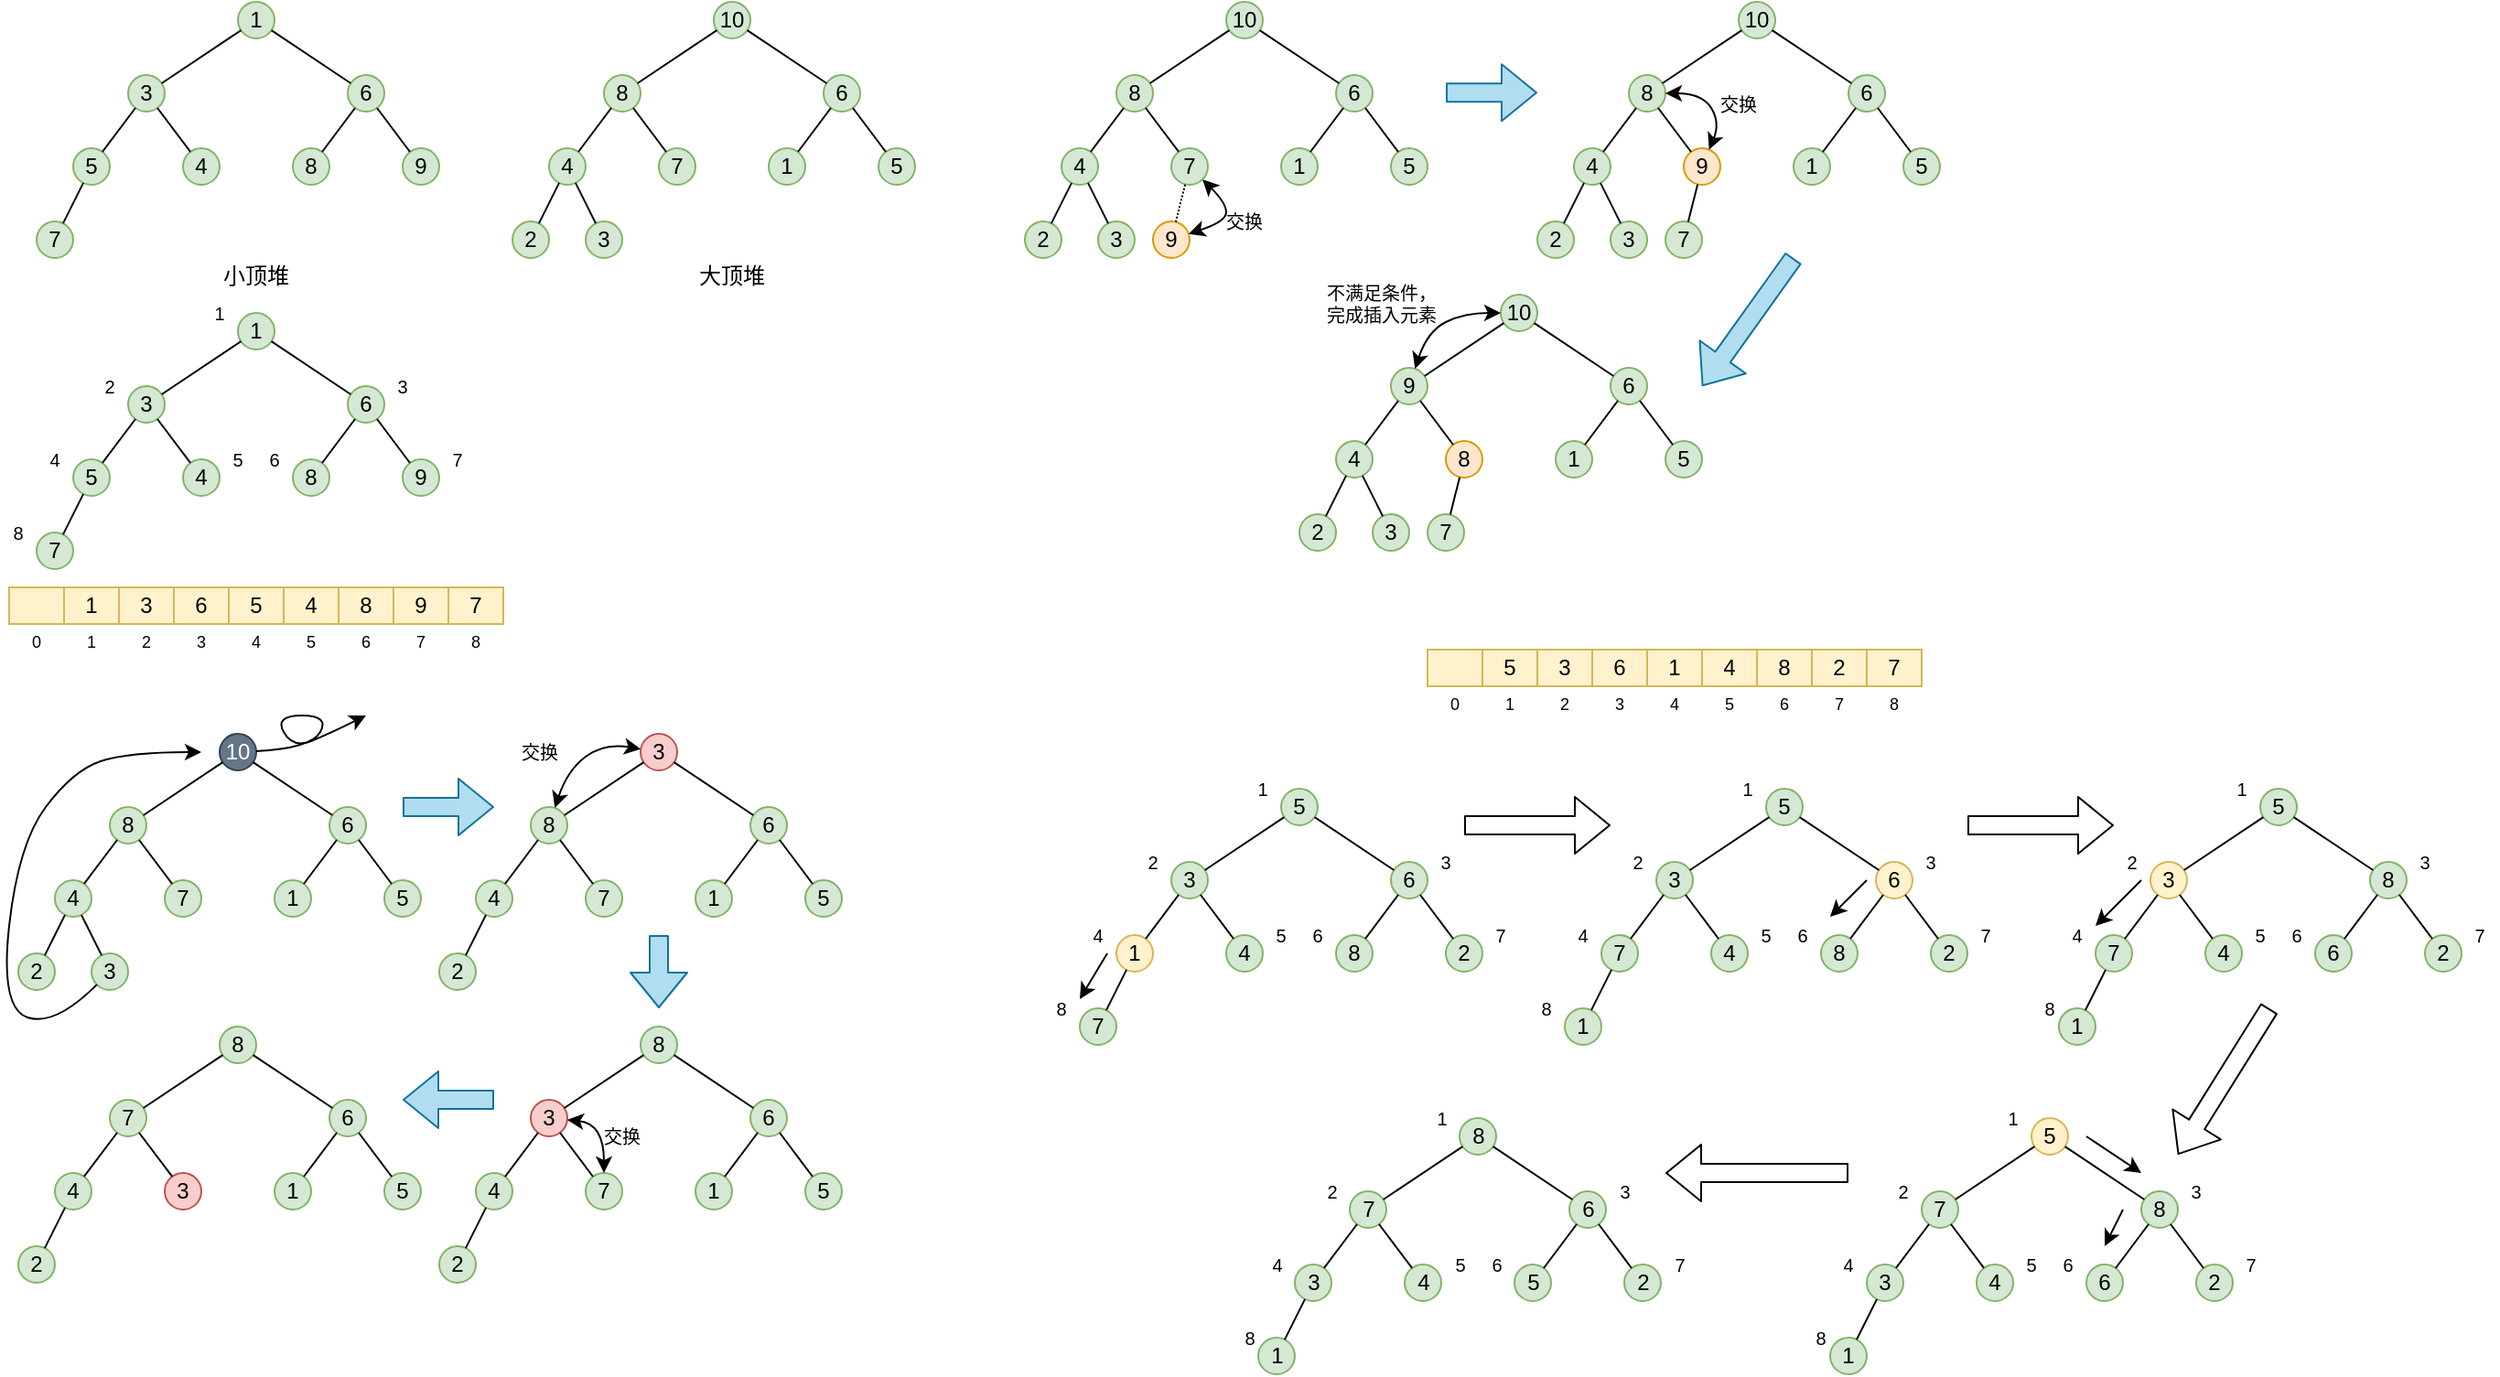 <mxfile version="13.6.2" type="device"><diagram id="-eOjJow686A_zDwu5tLP" name="第 1 页"><mxGraphModel dx="2898" dy="1452" grid="1" gridSize="10" guides="1" tooltips="1" connect="1" arrows="1" fold="1" page="1" pageScale="1" pageWidth="1169" pageHeight="827" math="0" shadow="0"><root><mxCell id="0"/><mxCell id="1" parent="0"/><mxCell id="VwJIhSmzoD7LuU4TH73B-1" value="1" style="ellipse;whiteSpace=wrap;html=1;aspect=fixed;fillColor=#d5e8d4;strokeColor=#82b366;" parent="1" vertex="1"><mxGeometry x="130" y="40" width="20" height="20" as="geometry"/></mxCell><mxCell id="VwJIhSmzoD7LuU4TH73B-2" value="3" style="ellipse;whiteSpace=wrap;html=1;aspect=fixed;fillColor=#d5e8d4;strokeColor=#82b366;" parent="1" vertex="1"><mxGeometry x="70" y="80" width="20" height="20" as="geometry"/></mxCell><mxCell id="VwJIhSmzoD7LuU4TH73B-3" value="6" style="ellipse;whiteSpace=wrap;html=1;aspect=fixed;fillColor=#d5e8d4;strokeColor=#82b366;" parent="1" vertex="1"><mxGeometry x="190" y="80" width="20" height="20" as="geometry"/></mxCell><mxCell id="VwJIhSmzoD7LuU4TH73B-4" value="5" style="ellipse;whiteSpace=wrap;html=1;aspect=fixed;fillColor=#d5e8d4;strokeColor=#82b366;" parent="1" vertex="1"><mxGeometry x="40" y="120" width="20" height="20" as="geometry"/></mxCell><mxCell id="VwJIhSmzoD7LuU4TH73B-5" value="4" style="ellipse;whiteSpace=wrap;html=1;aspect=fixed;fillColor=#d5e8d4;strokeColor=#82b366;" parent="1" vertex="1"><mxGeometry x="100" y="120" width="20" height="20" as="geometry"/></mxCell><mxCell id="VwJIhSmzoD7LuU4TH73B-6" value="8" style="ellipse;whiteSpace=wrap;html=1;aspect=fixed;fillColor=#d5e8d4;strokeColor=#82b366;" parent="1" vertex="1"><mxGeometry x="160" y="120" width="20" height="20" as="geometry"/></mxCell><mxCell id="VwJIhSmzoD7LuU4TH73B-7" value="9" style="ellipse;whiteSpace=wrap;html=1;aspect=fixed;fillColor=#d5e8d4;strokeColor=#82b366;" parent="1" vertex="1"><mxGeometry x="220" y="120" width="20" height="20" as="geometry"/></mxCell><mxCell id="VwJIhSmzoD7LuU4TH73B-8" value="7" style="ellipse;whiteSpace=wrap;html=1;aspect=fixed;fillColor=#d5e8d4;strokeColor=#82b366;" parent="1" vertex="1"><mxGeometry x="20" y="160" width="20" height="20" as="geometry"/></mxCell><mxCell id="VwJIhSmzoD7LuU4TH73B-13" value="" style="endArrow=none;html=1;" parent="1" source="VwJIhSmzoD7LuU4TH73B-8" target="VwJIhSmzoD7LuU4TH73B-4" edge="1"><mxGeometry width="50" height="50" relative="1" as="geometry"><mxPoint x="30" y="90" as="sourcePoint"/><mxPoint x="160.222" y="62.095" as="targetPoint"/></mxGeometry></mxCell><mxCell id="VwJIhSmzoD7LuU4TH73B-14" value="" style="endArrow=none;html=1;" parent="1" source="VwJIhSmzoD7LuU4TH73B-4" target="VwJIhSmzoD7LuU4TH73B-2" edge="1"><mxGeometry width="50" height="50" relative="1" as="geometry"><mxPoint x="40" y="100" as="sourcePoint"/><mxPoint x="170.222" y="72.095" as="targetPoint"/></mxGeometry></mxCell><mxCell id="VwJIhSmzoD7LuU4TH73B-15" value="" style="endArrow=none;html=1;" parent="1" source="VwJIhSmzoD7LuU4TH73B-2" target="VwJIhSmzoD7LuU4TH73B-1" edge="1"><mxGeometry width="50" height="50" relative="1" as="geometry"><mxPoint x="30" y="110" as="sourcePoint"/><mxPoint x="160.222" y="82.095" as="targetPoint"/></mxGeometry></mxCell><mxCell id="VwJIhSmzoD7LuU4TH73B-16" value="" style="endArrow=none;html=1;" parent="1" source="VwJIhSmzoD7LuU4TH73B-5" target="VwJIhSmzoD7LuU4TH73B-2" edge="1"><mxGeometry width="50" height="50" relative="1" as="geometry"><mxPoint x="60" y="120" as="sourcePoint"/><mxPoint x="190.222" y="92.095" as="targetPoint"/></mxGeometry></mxCell><mxCell id="VwJIhSmzoD7LuU4TH73B-17" value="" style="endArrow=none;html=1;" parent="1" source="VwJIhSmzoD7LuU4TH73B-3" target="VwJIhSmzoD7LuU4TH73B-1" edge="1"><mxGeometry width="50" height="50" relative="1" as="geometry"><mxPoint x="50" y="130" as="sourcePoint"/><mxPoint x="180.222" y="102.095" as="targetPoint"/></mxGeometry></mxCell><mxCell id="VwJIhSmzoD7LuU4TH73B-18" value="" style="endArrow=none;html=1;" parent="1" source="VwJIhSmzoD7LuU4TH73B-6" target="VwJIhSmzoD7LuU4TH73B-3" edge="1"><mxGeometry width="50" height="50" relative="1" as="geometry"><mxPoint x="40" y="140" as="sourcePoint"/><mxPoint x="170.222" y="112.095" as="targetPoint"/></mxGeometry></mxCell><mxCell id="VwJIhSmzoD7LuU4TH73B-19" value="" style="endArrow=none;html=1;" parent="1" source="VwJIhSmzoD7LuU4TH73B-7" target="VwJIhSmzoD7LuU4TH73B-3" edge="1"><mxGeometry width="50" height="50" relative="1" as="geometry"><mxPoint x="50" y="150" as="sourcePoint"/><mxPoint x="180.222" y="122.095" as="targetPoint"/></mxGeometry></mxCell><mxCell id="VwJIhSmzoD7LuU4TH73B-20" value="10" style="ellipse;whiteSpace=wrap;html=1;aspect=fixed;fillColor=#d5e8d4;strokeColor=#82b366;" parent="1" vertex="1"><mxGeometry x="390" y="40" width="20" height="20" as="geometry"/></mxCell><mxCell id="VwJIhSmzoD7LuU4TH73B-21" value="8" style="ellipse;whiteSpace=wrap;html=1;aspect=fixed;fillColor=#d5e8d4;strokeColor=#82b366;" parent="1" vertex="1"><mxGeometry x="330" y="80" width="20" height="20" as="geometry"/></mxCell><mxCell id="VwJIhSmzoD7LuU4TH73B-22" value="6" style="ellipse;whiteSpace=wrap;html=1;aspect=fixed;fillColor=#d5e8d4;strokeColor=#82b366;" parent="1" vertex="1"><mxGeometry x="450" y="80" width="20" height="20" as="geometry"/></mxCell><mxCell id="VwJIhSmzoD7LuU4TH73B-23" value="4" style="ellipse;whiteSpace=wrap;html=1;aspect=fixed;fillColor=#d5e8d4;strokeColor=#82b366;" parent="1" vertex="1"><mxGeometry x="300" y="120" width="20" height="20" as="geometry"/></mxCell><mxCell id="VwJIhSmzoD7LuU4TH73B-24" value="7" style="ellipse;whiteSpace=wrap;html=1;aspect=fixed;fillColor=#d5e8d4;strokeColor=#82b366;" parent="1" vertex="1"><mxGeometry x="360" y="120" width="20" height="20" as="geometry"/></mxCell><mxCell id="VwJIhSmzoD7LuU4TH73B-25" value="1" style="ellipse;whiteSpace=wrap;html=1;aspect=fixed;fillColor=#d5e8d4;strokeColor=#82b366;" parent="1" vertex="1"><mxGeometry x="420" y="120" width="20" height="20" as="geometry"/></mxCell><mxCell id="VwJIhSmzoD7LuU4TH73B-26" value="5" style="ellipse;whiteSpace=wrap;html=1;aspect=fixed;fillColor=#d5e8d4;strokeColor=#82b366;" parent="1" vertex="1"><mxGeometry x="480" y="120" width="20" height="20" as="geometry"/></mxCell><mxCell id="VwJIhSmzoD7LuU4TH73B-27" value="2" style="ellipse;whiteSpace=wrap;html=1;aspect=fixed;fillColor=#d5e8d4;strokeColor=#82b366;" parent="1" vertex="1"><mxGeometry x="280" y="160" width="20" height="20" as="geometry"/></mxCell><mxCell id="VwJIhSmzoD7LuU4TH73B-28" value="" style="endArrow=none;html=1;" parent="1" source="VwJIhSmzoD7LuU4TH73B-27" target="VwJIhSmzoD7LuU4TH73B-23" edge="1"><mxGeometry width="50" height="50" relative="1" as="geometry"><mxPoint x="290" y="90" as="sourcePoint"/><mxPoint x="420.222" y="62.095" as="targetPoint"/></mxGeometry></mxCell><mxCell id="VwJIhSmzoD7LuU4TH73B-29" value="" style="endArrow=none;html=1;" parent="1" source="VwJIhSmzoD7LuU4TH73B-23" target="VwJIhSmzoD7LuU4TH73B-21" edge="1"><mxGeometry width="50" height="50" relative="1" as="geometry"><mxPoint x="300" y="100" as="sourcePoint"/><mxPoint x="430.222" y="72.095" as="targetPoint"/></mxGeometry></mxCell><mxCell id="VwJIhSmzoD7LuU4TH73B-30" value="" style="endArrow=none;html=1;" parent="1" source="VwJIhSmzoD7LuU4TH73B-21" target="VwJIhSmzoD7LuU4TH73B-20" edge="1"><mxGeometry width="50" height="50" relative="1" as="geometry"><mxPoint x="290" y="110" as="sourcePoint"/><mxPoint x="420.222" y="82.095" as="targetPoint"/></mxGeometry></mxCell><mxCell id="VwJIhSmzoD7LuU4TH73B-31" value="" style="endArrow=none;html=1;" parent="1" source="VwJIhSmzoD7LuU4TH73B-24" target="VwJIhSmzoD7LuU4TH73B-21" edge="1"><mxGeometry width="50" height="50" relative="1" as="geometry"><mxPoint x="320" y="120" as="sourcePoint"/><mxPoint x="450.222" y="92.095" as="targetPoint"/></mxGeometry></mxCell><mxCell id="VwJIhSmzoD7LuU4TH73B-32" value="" style="endArrow=none;html=1;" parent="1" source="VwJIhSmzoD7LuU4TH73B-22" target="VwJIhSmzoD7LuU4TH73B-20" edge="1"><mxGeometry width="50" height="50" relative="1" as="geometry"><mxPoint x="310" y="130" as="sourcePoint"/><mxPoint x="440.222" y="102.095" as="targetPoint"/></mxGeometry></mxCell><mxCell id="VwJIhSmzoD7LuU4TH73B-33" value="" style="endArrow=none;html=1;" parent="1" source="VwJIhSmzoD7LuU4TH73B-25" target="VwJIhSmzoD7LuU4TH73B-22" edge="1"><mxGeometry width="50" height="50" relative="1" as="geometry"><mxPoint x="300" y="140" as="sourcePoint"/><mxPoint x="430.222" y="112.095" as="targetPoint"/></mxGeometry></mxCell><mxCell id="VwJIhSmzoD7LuU4TH73B-34" value="" style="endArrow=none;html=1;" parent="1" source="VwJIhSmzoD7LuU4TH73B-26" target="VwJIhSmzoD7LuU4TH73B-22" edge="1"><mxGeometry width="50" height="50" relative="1" as="geometry"><mxPoint x="310" y="150" as="sourcePoint"/><mxPoint x="440.222" y="122.095" as="targetPoint"/></mxGeometry></mxCell><mxCell id="VwJIhSmzoD7LuU4TH73B-35" value="小顶堆" style="text;html=1;strokeColor=none;fillColor=none;align=center;verticalAlign=middle;whiteSpace=wrap;rounded=0;" parent="1" vertex="1"><mxGeometry x="120" y="180" width="40" height="20" as="geometry"/></mxCell><mxCell id="VwJIhSmzoD7LuU4TH73B-36" value="大顶堆" style="text;html=1;strokeColor=none;fillColor=none;align=center;verticalAlign=middle;whiteSpace=wrap;rounded=0;" parent="1" vertex="1"><mxGeometry x="380" y="180" width="40" height="20" as="geometry"/></mxCell><mxCell id="VwJIhSmzoD7LuU4TH73B-37" value="3" style="ellipse;whiteSpace=wrap;html=1;aspect=fixed;fillColor=#d5e8d4;strokeColor=#82b366;" parent="1" vertex="1"><mxGeometry x="320" y="160" width="20" height="20" as="geometry"/></mxCell><mxCell id="VwJIhSmzoD7LuU4TH73B-38" value="" style="endArrow=none;html=1;" parent="1" source="VwJIhSmzoD7LuU4TH73B-37" target="VwJIhSmzoD7LuU4TH73B-23" edge="1"><mxGeometry width="50" height="50" relative="1" as="geometry"><mxPoint x="304.472" y="171.056" as="sourcePoint"/><mxPoint x="315.528" y="148.944" as="targetPoint"/></mxGeometry></mxCell><mxCell id="VwJIhSmzoD7LuU4TH73B-39" value="1" style="ellipse;whiteSpace=wrap;html=1;aspect=fixed;fillColor=#d5e8d4;strokeColor=#82b366;" parent="1" vertex="1"><mxGeometry x="130" y="210" width="20" height="20" as="geometry"/></mxCell><mxCell id="VwJIhSmzoD7LuU4TH73B-40" value="3" style="ellipse;whiteSpace=wrap;html=1;aspect=fixed;fillColor=#d5e8d4;strokeColor=#82b366;" parent="1" vertex="1"><mxGeometry x="70" y="250" width="20" height="20" as="geometry"/></mxCell><mxCell id="VwJIhSmzoD7LuU4TH73B-41" value="6" style="ellipse;whiteSpace=wrap;html=1;aspect=fixed;fillColor=#d5e8d4;strokeColor=#82b366;" parent="1" vertex="1"><mxGeometry x="190" y="250" width="20" height="20" as="geometry"/></mxCell><mxCell id="VwJIhSmzoD7LuU4TH73B-42" value="5" style="ellipse;whiteSpace=wrap;html=1;aspect=fixed;fillColor=#d5e8d4;strokeColor=#82b366;" parent="1" vertex="1"><mxGeometry x="40" y="290" width="20" height="20" as="geometry"/></mxCell><mxCell id="VwJIhSmzoD7LuU4TH73B-43" value="4" style="ellipse;whiteSpace=wrap;html=1;aspect=fixed;fillColor=#d5e8d4;strokeColor=#82b366;" parent="1" vertex="1"><mxGeometry x="100" y="290" width="20" height="20" as="geometry"/></mxCell><mxCell id="VwJIhSmzoD7LuU4TH73B-44" value="8" style="ellipse;whiteSpace=wrap;html=1;aspect=fixed;fillColor=#d5e8d4;strokeColor=#82b366;" parent="1" vertex="1"><mxGeometry x="160" y="290" width="20" height="20" as="geometry"/></mxCell><mxCell id="VwJIhSmzoD7LuU4TH73B-45" value="9" style="ellipse;whiteSpace=wrap;html=1;aspect=fixed;fillColor=#d5e8d4;strokeColor=#82b366;" parent="1" vertex="1"><mxGeometry x="220" y="290" width="20" height="20" as="geometry"/></mxCell><mxCell id="VwJIhSmzoD7LuU4TH73B-46" value="7" style="ellipse;whiteSpace=wrap;html=1;aspect=fixed;fillColor=#d5e8d4;strokeColor=#82b366;" parent="1" vertex="1"><mxGeometry x="20" y="330" width="20" height="20" as="geometry"/></mxCell><mxCell id="VwJIhSmzoD7LuU4TH73B-47" value="" style="endArrow=none;html=1;" parent="1" source="VwJIhSmzoD7LuU4TH73B-46" target="VwJIhSmzoD7LuU4TH73B-42" edge="1"><mxGeometry width="50" height="50" relative="1" as="geometry"><mxPoint x="30" y="260" as="sourcePoint"/><mxPoint x="160.222" y="232.095" as="targetPoint"/></mxGeometry></mxCell><mxCell id="VwJIhSmzoD7LuU4TH73B-48" value="" style="endArrow=none;html=1;" parent="1" source="VwJIhSmzoD7LuU4TH73B-42" target="VwJIhSmzoD7LuU4TH73B-40" edge="1"><mxGeometry width="50" height="50" relative="1" as="geometry"><mxPoint x="40" y="270" as="sourcePoint"/><mxPoint x="170.222" y="242.095" as="targetPoint"/></mxGeometry></mxCell><mxCell id="VwJIhSmzoD7LuU4TH73B-49" value="" style="endArrow=none;html=1;" parent="1" source="VwJIhSmzoD7LuU4TH73B-40" target="VwJIhSmzoD7LuU4TH73B-39" edge="1"><mxGeometry width="50" height="50" relative="1" as="geometry"><mxPoint x="30" y="280" as="sourcePoint"/><mxPoint x="160.222" y="252.095" as="targetPoint"/></mxGeometry></mxCell><mxCell id="VwJIhSmzoD7LuU4TH73B-50" value="" style="endArrow=none;html=1;" parent="1" source="VwJIhSmzoD7LuU4TH73B-43" target="VwJIhSmzoD7LuU4TH73B-40" edge="1"><mxGeometry width="50" height="50" relative="1" as="geometry"><mxPoint x="60" y="290" as="sourcePoint"/><mxPoint x="190.222" y="262.095" as="targetPoint"/></mxGeometry></mxCell><mxCell id="VwJIhSmzoD7LuU4TH73B-51" value="" style="endArrow=none;html=1;" parent="1" source="VwJIhSmzoD7LuU4TH73B-41" target="VwJIhSmzoD7LuU4TH73B-39" edge="1"><mxGeometry width="50" height="50" relative="1" as="geometry"><mxPoint x="50" y="300" as="sourcePoint"/><mxPoint x="180.222" y="272.095" as="targetPoint"/></mxGeometry></mxCell><mxCell id="VwJIhSmzoD7LuU4TH73B-52" value="" style="endArrow=none;html=1;" parent="1" source="VwJIhSmzoD7LuU4TH73B-44" target="VwJIhSmzoD7LuU4TH73B-41" edge="1"><mxGeometry width="50" height="50" relative="1" as="geometry"><mxPoint x="40" y="310" as="sourcePoint"/><mxPoint x="170.222" y="282.095" as="targetPoint"/></mxGeometry></mxCell><mxCell id="VwJIhSmzoD7LuU4TH73B-53" value="" style="endArrow=none;html=1;" parent="1" source="VwJIhSmzoD7LuU4TH73B-45" target="VwJIhSmzoD7LuU4TH73B-41" edge="1"><mxGeometry width="50" height="50" relative="1" as="geometry"><mxPoint x="50" y="320" as="sourcePoint"/><mxPoint x="180.222" y="292.095" as="targetPoint"/></mxGeometry></mxCell><mxCell id="VwJIhSmzoD7LuU4TH73B-54" value="1" style="text;html=1;strokeColor=none;fillColor=none;align=center;verticalAlign=middle;whiteSpace=wrap;rounded=0;fontSize=10;" parent="1" vertex="1"><mxGeometry x="110" y="200" width="20" height="20" as="geometry"/></mxCell><mxCell id="VwJIhSmzoD7LuU4TH73B-55" value="2" style="text;html=1;strokeColor=none;fillColor=none;align=center;verticalAlign=middle;whiteSpace=wrap;rounded=0;fontSize=10;" parent="1" vertex="1"><mxGeometry x="50" y="240" width="20" height="20" as="geometry"/></mxCell><mxCell id="VwJIhSmzoD7LuU4TH73B-56" value="3" style="text;html=1;strokeColor=none;fillColor=none;align=center;verticalAlign=middle;whiteSpace=wrap;rounded=0;fontSize=10;" parent="1" vertex="1"><mxGeometry x="210" y="240" width="20" height="20" as="geometry"/></mxCell><mxCell id="VwJIhSmzoD7LuU4TH73B-57" value="4" style="text;html=1;strokeColor=none;fillColor=none;align=center;verticalAlign=middle;whiteSpace=wrap;rounded=0;fontSize=10;" parent="1" vertex="1"><mxGeometry x="20" y="280" width="20" height="20" as="geometry"/></mxCell><mxCell id="VwJIhSmzoD7LuU4TH73B-58" value="5" style="text;html=1;strokeColor=none;fillColor=none;align=center;verticalAlign=middle;whiteSpace=wrap;rounded=0;fontSize=10;" parent="1" vertex="1"><mxGeometry x="120" y="280" width="20" height="20" as="geometry"/></mxCell><mxCell id="VwJIhSmzoD7LuU4TH73B-59" value="6" style="text;html=1;strokeColor=none;fillColor=none;align=center;verticalAlign=middle;whiteSpace=wrap;rounded=0;fontSize=10;" parent="1" vertex="1"><mxGeometry x="140" y="280" width="20" height="20" as="geometry"/></mxCell><mxCell id="VwJIhSmzoD7LuU4TH73B-60" value="7" style="text;html=1;strokeColor=none;fillColor=none;align=center;verticalAlign=middle;whiteSpace=wrap;rounded=0;fontSize=10;" parent="1" vertex="1"><mxGeometry x="240" y="280" width="20" height="20" as="geometry"/></mxCell><mxCell id="VwJIhSmzoD7LuU4TH73B-61" value="8" style="text;html=1;strokeColor=none;fillColor=none;align=center;verticalAlign=middle;whiteSpace=wrap;rounded=0;fontSize=10;" parent="1" vertex="1"><mxGeometry y="320" width="20" height="20" as="geometry"/></mxCell><mxCell id="VwJIhSmzoD7LuU4TH73B-62" value="" style="shape=table;html=1;whiteSpace=wrap;startSize=0;container=1;collapsible=0;childLayout=tableLayout;fillColor=#fff2cc;strokeColor=#d6b656;" parent="1" vertex="1"><mxGeometry x="5" y="360" width="270" height="20" as="geometry"/></mxCell><mxCell id="VwJIhSmzoD7LuU4TH73B-63" value="" style="shape=partialRectangle;html=1;whiteSpace=wrap;collapsible=0;dropTarget=0;pointerEvents=0;fillColor=none;top=0;left=0;bottom=0;right=0;points=[[0,0.5],[1,0.5]];portConstraint=eastwest;" parent="VwJIhSmzoD7LuU4TH73B-62" vertex="1"><mxGeometry width="270" height="20" as="geometry"/></mxCell><mxCell id="VwJIhSmzoD7LuU4TH73B-64" value="" style="shape=partialRectangle;html=1;whiteSpace=wrap;connectable=0;overflow=hidden;fillColor=none;top=0;left=0;bottom=0;right=0;" parent="VwJIhSmzoD7LuU4TH73B-63" vertex="1"><mxGeometry width="30" height="20" as="geometry"/></mxCell><mxCell id="VwJIhSmzoD7LuU4TH73B-65" value="1" style="shape=partialRectangle;html=1;whiteSpace=wrap;connectable=0;overflow=hidden;fillColor=none;top=0;left=0;bottom=0;right=0;" parent="VwJIhSmzoD7LuU4TH73B-63" vertex="1"><mxGeometry x="30" width="30" height="20" as="geometry"/></mxCell><mxCell id="VwJIhSmzoD7LuU4TH73B-66" value="3" style="shape=partialRectangle;html=1;whiteSpace=wrap;connectable=0;overflow=hidden;fillColor=none;top=0;left=0;bottom=0;right=0;" parent="VwJIhSmzoD7LuU4TH73B-63" vertex="1"><mxGeometry x="60" width="30" height="20" as="geometry"/></mxCell><mxCell id="VwJIhSmzoD7LuU4TH73B-67" value="6" style="shape=partialRectangle;html=1;whiteSpace=wrap;connectable=0;overflow=hidden;fillColor=none;top=0;left=0;bottom=0;right=0;" parent="VwJIhSmzoD7LuU4TH73B-63" vertex="1"><mxGeometry x="90" width="30" height="20" as="geometry"/></mxCell><mxCell id="VwJIhSmzoD7LuU4TH73B-68" value="5" style="shape=partialRectangle;html=1;whiteSpace=wrap;connectable=0;overflow=hidden;fillColor=none;top=0;left=0;bottom=0;right=0;" parent="VwJIhSmzoD7LuU4TH73B-63" vertex="1"><mxGeometry x="120" width="30" height="20" as="geometry"/></mxCell><mxCell id="VwJIhSmzoD7LuU4TH73B-69" value="4" style="shape=partialRectangle;html=1;whiteSpace=wrap;connectable=0;overflow=hidden;fillColor=none;top=0;left=0;bottom=0;right=0;" parent="VwJIhSmzoD7LuU4TH73B-63" vertex="1"><mxGeometry x="150" width="30" height="20" as="geometry"/></mxCell><mxCell id="VwJIhSmzoD7LuU4TH73B-70" value="8" style="shape=partialRectangle;html=1;whiteSpace=wrap;connectable=0;overflow=hidden;fillColor=none;top=0;left=0;bottom=0;right=0;" parent="VwJIhSmzoD7LuU4TH73B-63" vertex="1"><mxGeometry x="180" width="30" height="20" as="geometry"/></mxCell><mxCell id="VwJIhSmzoD7LuU4TH73B-71" value="9" style="shape=partialRectangle;html=1;whiteSpace=wrap;connectable=0;overflow=hidden;fillColor=none;top=0;left=0;bottom=0;right=0;" parent="VwJIhSmzoD7LuU4TH73B-63" vertex="1"><mxGeometry x="210" width="30" height="20" as="geometry"/></mxCell><mxCell id="VwJIhSmzoD7LuU4TH73B-72" value="7" style="shape=partialRectangle;html=1;whiteSpace=wrap;connectable=0;overflow=hidden;fillColor=none;top=0;left=0;bottom=0;right=0;" parent="VwJIhSmzoD7LuU4TH73B-63" vertex="1"><mxGeometry x="240" width="30" height="20" as="geometry"/></mxCell><mxCell id="VwJIhSmzoD7LuU4TH73B-73" value="0" style="text;html=1;strokeColor=none;fillColor=none;align=center;verticalAlign=middle;whiteSpace=wrap;rounded=0;fontSize=9;" parent="1" vertex="1"><mxGeometry x="10" y="380" width="20" height="20" as="geometry"/></mxCell><mxCell id="VwJIhSmzoD7LuU4TH73B-74" value="1" style="text;html=1;strokeColor=none;fillColor=none;align=center;verticalAlign=middle;whiteSpace=wrap;rounded=0;fontSize=9;" parent="1" vertex="1"><mxGeometry x="40" y="380" width="20" height="20" as="geometry"/></mxCell><mxCell id="VwJIhSmzoD7LuU4TH73B-75" value="2" style="text;html=1;strokeColor=none;fillColor=none;align=center;verticalAlign=middle;whiteSpace=wrap;rounded=0;fontSize=9;" parent="1" vertex="1"><mxGeometry x="70" y="380" width="20" height="20" as="geometry"/></mxCell><mxCell id="VwJIhSmzoD7LuU4TH73B-76" value="3" style="text;html=1;strokeColor=none;fillColor=none;align=center;verticalAlign=middle;whiteSpace=wrap;rounded=0;fontSize=9;" parent="1" vertex="1"><mxGeometry x="100" y="380" width="20" height="20" as="geometry"/></mxCell><mxCell id="VwJIhSmzoD7LuU4TH73B-77" value="4" style="text;html=1;strokeColor=none;fillColor=none;align=center;verticalAlign=middle;whiteSpace=wrap;rounded=0;fontSize=9;" parent="1" vertex="1"><mxGeometry x="130" y="380" width="20" height="20" as="geometry"/></mxCell><mxCell id="VwJIhSmzoD7LuU4TH73B-78" value="5" style="text;html=1;strokeColor=none;fillColor=none;align=center;verticalAlign=middle;whiteSpace=wrap;rounded=0;fontSize=9;" parent="1" vertex="1"><mxGeometry x="160" y="380" width="20" height="20" as="geometry"/></mxCell><mxCell id="VwJIhSmzoD7LuU4TH73B-79" value="6" style="text;html=1;strokeColor=none;fillColor=none;align=center;verticalAlign=middle;whiteSpace=wrap;rounded=0;fontSize=9;" parent="1" vertex="1"><mxGeometry x="190" y="380" width="20" height="20" as="geometry"/></mxCell><mxCell id="VwJIhSmzoD7LuU4TH73B-80" value="7" style="text;html=1;strokeColor=none;fillColor=none;align=center;verticalAlign=middle;whiteSpace=wrap;rounded=0;fontSize=9;" parent="1" vertex="1"><mxGeometry x="220" y="380" width="20" height="20" as="geometry"/></mxCell><mxCell id="VwJIhSmzoD7LuU4TH73B-81" value="8" style="text;html=1;strokeColor=none;fillColor=none;align=center;verticalAlign=middle;whiteSpace=wrap;rounded=0;fontSize=9;" parent="1" vertex="1"><mxGeometry x="250" y="380" width="20" height="20" as="geometry"/></mxCell><mxCell id="CRMFRD30YXcmM_tNTATY-1" value="10" style="ellipse;whiteSpace=wrap;html=1;aspect=fixed;fillColor=#d5e8d4;strokeColor=#82b366;" vertex="1" parent="1"><mxGeometry x="670" y="40" width="20" height="20" as="geometry"/></mxCell><mxCell id="CRMFRD30YXcmM_tNTATY-2" value="8" style="ellipse;whiteSpace=wrap;html=1;aspect=fixed;fillColor=#d5e8d4;strokeColor=#82b366;" vertex="1" parent="1"><mxGeometry x="610" y="80" width="20" height="20" as="geometry"/></mxCell><mxCell id="CRMFRD30YXcmM_tNTATY-3" value="6" style="ellipse;whiteSpace=wrap;html=1;aspect=fixed;fillColor=#d5e8d4;strokeColor=#82b366;" vertex="1" parent="1"><mxGeometry x="730" y="80" width="20" height="20" as="geometry"/></mxCell><mxCell id="CRMFRD30YXcmM_tNTATY-4" value="4" style="ellipse;whiteSpace=wrap;html=1;aspect=fixed;fillColor=#d5e8d4;strokeColor=#82b366;" vertex="1" parent="1"><mxGeometry x="580" y="120" width="20" height="20" as="geometry"/></mxCell><mxCell id="CRMFRD30YXcmM_tNTATY-5" value="7" style="ellipse;whiteSpace=wrap;html=1;aspect=fixed;fillColor=#d5e8d4;strokeColor=#82b366;" vertex="1" parent="1"><mxGeometry x="640" y="120" width="20" height="20" as="geometry"/></mxCell><mxCell id="CRMFRD30YXcmM_tNTATY-6" value="1" style="ellipse;whiteSpace=wrap;html=1;aspect=fixed;fillColor=#d5e8d4;strokeColor=#82b366;" vertex="1" parent="1"><mxGeometry x="700" y="120" width="20" height="20" as="geometry"/></mxCell><mxCell id="CRMFRD30YXcmM_tNTATY-7" value="5" style="ellipse;whiteSpace=wrap;html=1;aspect=fixed;fillColor=#d5e8d4;strokeColor=#82b366;" vertex="1" parent="1"><mxGeometry x="760" y="120" width="20" height="20" as="geometry"/></mxCell><mxCell id="CRMFRD30YXcmM_tNTATY-8" value="2" style="ellipse;whiteSpace=wrap;html=1;aspect=fixed;fillColor=#d5e8d4;strokeColor=#82b366;" vertex="1" parent="1"><mxGeometry x="560" y="160" width="20" height="20" as="geometry"/></mxCell><mxCell id="CRMFRD30YXcmM_tNTATY-9" value="" style="endArrow=none;html=1;" edge="1" parent="1" source="CRMFRD30YXcmM_tNTATY-8" target="CRMFRD30YXcmM_tNTATY-4"><mxGeometry width="50" height="50" relative="1" as="geometry"><mxPoint x="570" y="90" as="sourcePoint"/><mxPoint x="700.222" y="62.095" as="targetPoint"/></mxGeometry></mxCell><mxCell id="CRMFRD30YXcmM_tNTATY-10" value="" style="endArrow=none;html=1;" edge="1" parent="1" source="CRMFRD30YXcmM_tNTATY-4" target="CRMFRD30YXcmM_tNTATY-2"><mxGeometry width="50" height="50" relative="1" as="geometry"><mxPoint x="580" y="100" as="sourcePoint"/><mxPoint x="710.222" y="72.095" as="targetPoint"/></mxGeometry></mxCell><mxCell id="CRMFRD30YXcmM_tNTATY-11" value="" style="endArrow=none;html=1;" edge="1" parent="1" source="CRMFRD30YXcmM_tNTATY-2" target="CRMFRD30YXcmM_tNTATY-1"><mxGeometry width="50" height="50" relative="1" as="geometry"><mxPoint x="570" y="110" as="sourcePoint"/><mxPoint x="700.222" y="82.095" as="targetPoint"/></mxGeometry></mxCell><mxCell id="CRMFRD30YXcmM_tNTATY-12" value="" style="endArrow=none;html=1;" edge="1" parent="1" source="CRMFRD30YXcmM_tNTATY-5" target="CRMFRD30YXcmM_tNTATY-2"><mxGeometry width="50" height="50" relative="1" as="geometry"><mxPoint x="600" y="120" as="sourcePoint"/><mxPoint x="730.222" y="92.095" as="targetPoint"/></mxGeometry></mxCell><mxCell id="CRMFRD30YXcmM_tNTATY-13" value="" style="endArrow=none;html=1;" edge="1" parent="1" source="CRMFRD30YXcmM_tNTATY-3" target="CRMFRD30YXcmM_tNTATY-1"><mxGeometry width="50" height="50" relative="1" as="geometry"><mxPoint x="590" y="130" as="sourcePoint"/><mxPoint x="720.222" y="102.095" as="targetPoint"/></mxGeometry></mxCell><mxCell id="CRMFRD30YXcmM_tNTATY-14" value="" style="endArrow=none;html=1;" edge="1" parent="1" source="CRMFRD30YXcmM_tNTATY-6" target="CRMFRD30YXcmM_tNTATY-3"><mxGeometry width="50" height="50" relative="1" as="geometry"><mxPoint x="580" y="140" as="sourcePoint"/><mxPoint x="710.222" y="112.095" as="targetPoint"/></mxGeometry></mxCell><mxCell id="CRMFRD30YXcmM_tNTATY-15" value="" style="endArrow=none;html=1;" edge="1" parent="1" source="CRMFRD30YXcmM_tNTATY-7" target="CRMFRD30YXcmM_tNTATY-3"><mxGeometry width="50" height="50" relative="1" as="geometry"><mxPoint x="590" y="150" as="sourcePoint"/><mxPoint x="720.222" y="122.095" as="targetPoint"/></mxGeometry></mxCell><mxCell id="CRMFRD30YXcmM_tNTATY-17" value="3" style="ellipse;whiteSpace=wrap;html=1;aspect=fixed;fillColor=#d5e8d4;strokeColor=#82b366;" vertex="1" parent="1"><mxGeometry x="600" y="160" width="20" height="20" as="geometry"/></mxCell><mxCell id="CRMFRD30YXcmM_tNTATY-18" value="" style="endArrow=none;html=1;" edge="1" parent="1" source="CRMFRD30YXcmM_tNTATY-17" target="CRMFRD30YXcmM_tNTATY-4"><mxGeometry width="50" height="50" relative="1" as="geometry"><mxPoint x="584.472" y="171.056" as="sourcePoint"/><mxPoint x="595.528" y="148.944" as="targetPoint"/></mxGeometry></mxCell><mxCell id="CRMFRD30YXcmM_tNTATY-19" value="9" style="ellipse;whiteSpace=wrap;html=1;aspect=fixed;fillColor=#ffe6cc;strokeColor=#d79b00;" vertex="1" parent="1"><mxGeometry x="630" y="160" width="20" height="20" as="geometry"/></mxCell><mxCell id="CRMFRD30YXcmM_tNTATY-20" value="" style="endArrow=none;html=1;dashed=1;dashPattern=1 1;" edge="1" parent="1" source="CRMFRD30YXcmM_tNTATY-19" target="CRMFRD30YXcmM_tNTATY-5"><mxGeometry width="50" height="50" relative="1" as="geometry"><mxPoint x="610" y="180" as="sourcePoint"/><mxPoint x="660" y="130" as="targetPoint"/></mxGeometry></mxCell><mxCell id="CRMFRD30YXcmM_tNTATY-21" value="10" style="ellipse;whiteSpace=wrap;html=1;aspect=fixed;fillColor=#d5e8d4;strokeColor=#82b366;" vertex="1" parent="1"><mxGeometry x="950" y="40" width="20" height="20" as="geometry"/></mxCell><mxCell id="CRMFRD30YXcmM_tNTATY-22" value="8" style="ellipse;whiteSpace=wrap;html=1;aspect=fixed;fillColor=#d5e8d4;strokeColor=#82b366;" vertex="1" parent="1"><mxGeometry x="890" y="80" width="20" height="20" as="geometry"/></mxCell><mxCell id="CRMFRD30YXcmM_tNTATY-23" value="6" style="ellipse;whiteSpace=wrap;html=1;aspect=fixed;fillColor=#d5e8d4;strokeColor=#82b366;" vertex="1" parent="1"><mxGeometry x="1010" y="80" width="20" height="20" as="geometry"/></mxCell><mxCell id="CRMFRD30YXcmM_tNTATY-24" value="4" style="ellipse;whiteSpace=wrap;html=1;aspect=fixed;fillColor=#d5e8d4;strokeColor=#82b366;" vertex="1" parent="1"><mxGeometry x="860" y="120" width="20" height="20" as="geometry"/></mxCell><mxCell id="CRMFRD30YXcmM_tNTATY-25" value="9" style="ellipse;whiteSpace=wrap;html=1;aspect=fixed;fillColor=#ffe6cc;strokeColor=#d79b00;" vertex="1" parent="1"><mxGeometry x="920" y="120" width="20" height="20" as="geometry"/></mxCell><mxCell id="CRMFRD30YXcmM_tNTATY-26" value="1" style="ellipse;whiteSpace=wrap;html=1;aspect=fixed;fillColor=#d5e8d4;strokeColor=#82b366;" vertex="1" parent="1"><mxGeometry x="980" y="120" width="20" height="20" as="geometry"/></mxCell><mxCell id="CRMFRD30YXcmM_tNTATY-27" value="5" style="ellipse;whiteSpace=wrap;html=1;aspect=fixed;fillColor=#d5e8d4;strokeColor=#82b366;" vertex="1" parent="1"><mxGeometry x="1040" y="120" width="20" height="20" as="geometry"/></mxCell><mxCell id="CRMFRD30YXcmM_tNTATY-28" value="2" style="ellipse;whiteSpace=wrap;html=1;aspect=fixed;fillColor=#d5e8d4;strokeColor=#82b366;" vertex="1" parent="1"><mxGeometry x="840" y="160" width="20" height="20" as="geometry"/></mxCell><mxCell id="CRMFRD30YXcmM_tNTATY-29" value="" style="endArrow=none;html=1;" edge="1" parent="1" source="CRMFRD30YXcmM_tNTATY-28" target="CRMFRD30YXcmM_tNTATY-24"><mxGeometry width="50" height="50" relative="1" as="geometry"><mxPoint x="850" y="90" as="sourcePoint"/><mxPoint x="980.222" y="62.095" as="targetPoint"/></mxGeometry></mxCell><mxCell id="CRMFRD30YXcmM_tNTATY-30" value="" style="endArrow=none;html=1;" edge="1" parent="1" source="CRMFRD30YXcmM_tNTATY-24" target="CRMFRD30YXcmM_tNTATY-22"><mxGeometry width="50" height="50" relative="1" as="geometry"><mxPoint x="860" y="100" as="sourcePoint"/><mxPoint x="990.222" y="72.095" as="targetPoint"/></mxGeometry></mxCell><mxCell id="CRMFRD30YXcmM_tNTATY-31" value="" style="endArrow=none;html=1;" edge="1" parent="1" source="CRMFRD30YXcmM_tNTATY-22" target="CRMFRD30YXcmM_tNTATY-21"><mxGeometry width="50" height="50" relative="1" as="geometry"><mxPoint x="850" y="110" as="sourcePoint"/><mxPoint x="980.222" y="82.095" as="targetPoint"/></mxGeometry></mxCell><mxCell id="CRMFRD30YXcmM_tNTATY-32" value="" style="endArrow=none;html=1;" edge="1" parent="1" source="CRMFRD30YXcmM_tNTATY-25" target="CRMFRD30YXcmM_tNTATY-22"><mxGeometry width="50" height="50" relative="1" as="geometry"><mxPoint x="880" y="120" as="sourcePoint"/><mxPoint x="1010.222" y="92.095" as="targetPoint"/></mxGeometry></mxCell><mxCell id="CRMFRD30YXcmM_tNTATY-33" value="" style="endArrow=none;html=1;" edge="1" parent="1" source="CRMFRD30YXcmM_tNTATY-23" target="CRMFRD30YXcmM_tNTATY-21"><mxGeometry width="50" height="50" relative="1" as="geometry"><mxPoint x="870" y="130" as="sourcePoint"/><mxPoint x="1000.222" y="102.095" as="targetPoint"/></mxGeometry></mxCell><mxCell id="CRMFRD30YXcmM_tNTATY-34" value="" style="endArrow=none;html=1;" edge="1" parent="1" source="CRMFRD30YXcmM_tNTATY-26" target="CRMFRD30YXcmM_tNTATY-23"><mxGeometry width="50" height="50" relative="1" as="geometry"><mxPoint x="860" y="140" as="sourcePoint"/><mxPoint x="990.222" y="112.095" as="targetPoint"/></mxGeometry></mxCell><mxCell id="CRMFRD30YXcmM_tNTATY-35" value="" style="endArrow=none;html=1;" edge="1" parent="1" source="CRMFRD30YXcmM_tNTATY-27" target="CRMFRD30YXcmM_tNTATY-23"><mxGeometry width="50" height="50" relative="1" as="geometry"><mxPoint x="870" y="150" as="sourcePoint"/><mxPoint x="1000.222" y="122.095" as="targetPoint"/></mxGeometry></mxCell><mxCell id="CRMFRD30YXcmM_tNTATY-36" value="3" style="ellipse;whiteSpace=wrap;html=1;aspect=fixed;fillColor=#d5e8d4;strokeColor=#82b366;" vertex="1" parent="1"><mxGeometry x="880" y="160" width="20" height="20" as="geometry"/></mxCell><mxCell id="CRMFRD30YXcmM_tNTATY-37" value="" style="endArrow=none;html=1;" edge="1" parent="1" source="CRMFRD30YXcmM_tNTATY-36" target="CRMFRD30YXcmM_tNTATY-24"><mxGeometry width="50" height="50" relative="1" as="geometry"><mxPoint x="864.472" y="171.056" as="sourcePoint"/><mxPoint x="875.528" y="148.944" as="targetPoint"/></mxGeometry></mxCell><mxCell id="CRMFRD30YXcmM_tNTATY-38" value="7" style="ellipse;whiteSpace=wrap;html=1;aspect=fixed;fillColor=#d5e8d4;strokeColor=#82b366;" vertex="1" parent="1"><mxGeometry x="910" y="160" width="20" height="20" as="geometry"/></mxCell><mxCell id="CRMFRD30YXcmM_tNTATY-39" value="" style="endArrow=none;html=1;" edge="1" parent="1" source="CRMFRD30YXcmM_tNTATY-38" target="CRMFRD30YXcmM_tNTATY-25"><mxGeometry width="50" height="50" relative="1" as="geometry"><mxPoint x="890" y="180" as="sourcePoint"/><mxPoint x="940" y="130" as="targetPoint"/></mxGeometry></mxCell><mxCell id="CRMFRD30YXcmM_tNTATY-40" value="" style="curved=1;endArrow=classic;html=1;startArrow=classic;startFill=1;" edge="1" parent="1" source="CRMFRD30YXcmM_tNTATY-19" target="CRMFRD30YXcmM_tNTATY-5"><mxGeometry width="50" height="50" relative="1" as="geometry"><mxPoint x="680" y="200" as="sourcePoint"/><mxPoint x="730" y="150" as="targetPoint"/><Array as="points"><mxPoint x="670" y="160"/><mxPoint x="670" y="150"/></Array></mxGeometry></mxCell><mxCell id="CRMFRD30YXcmM_tNTATY-41" value="交换" style="text;html=1;strokeColor=none;fillColor=none;align=center;verticalAlign=middle;whiteSpace=wrap;rounded=0;fontSize=10;" vertex="1" parent="1"><mxGeometry x="660" y="150" width="40" height="20" as="geometry"/></mxCell><mxCell id="CRMFRD30YXcmM_tNTATY-42" value="" style="curved=1;endArrow=classic;html=1;startArrow=classic;startFill=1;" edge="1" parent="1" source="CRMFRD30YXcmM_tNTATY-25" target="CRMFRD30YXcmM_tNTATY-22"><mxGeometry width="50" height="50" relative="1" as="geometry"><mxPoint x="949.997" y="109.768" as="sourcePoint"/><mxPoint x="957.581" y="80.001" as="targetPoint"/><Array as="points"><mxPoint x="940" y="106"/><mxPoint x="930" y="90"/></Array></mxGeometry></mxCell><mxCell id="CRMFRD30YXcmM_tNTATY-43" value="交换" style="text;html=1;strokeColor=none;fillColor=none;align=center;verticalAlign=middle;whiteSpace=wrap;rounded=0;fontSize=10;" vertex="1" parent="1"><mxGeometry x="930" y="86" width="40" height="20" as="geometry"/></mxCell><mxCell id="CRMFRD30YXcmM_tNTATY-44" value="10" style="ellipse;whiteSpace=wrap;html=1;aspect=fixed;fillColor=#d5e8d4;strokeColor=#82b366;" vertex="1" parent="1"><mxGeometry x="820" y="200" width="20" height="20" as="geometry"/></mxCell><mxCell id="CRMFRD30YXcmM_tNTATY-45" value="9" style="ellipse;whiteSpace=wrap;html=1;aspect=fixed;fillColor=#d5e8d4;strokeColor=#82b366;" vertex="1" parent="1"><mxGeometry x="760" y="240" width="20" height="20" as="geometry"/></mxCell><mxCell id="CRMFRD30YXcmM_tNTATY-46" value="6" style="ellipse;whiteSpace=wrap;html=1;aspect=fixed;fillColor=#d5e8d4;strokeColor=#82b366;" vertex="1" parent="1"><mxGeometry x="880" y="240" width="20" height="20" as="geometry"/></mxCell><mxCell id="CRMFRD30YXcmM_tNTATY-47" value="4" style="ellipse;whiteSpace=wrap;html=1;aspect=fixed;fillColor=#d5e8d4;strokeColor=#82b366;" vertex="1" parent="1"><mxGeometry x="730" y="280" width="20" height="20" as="geometry"/></mxCell><mxCell id="CRMFRD30YXcmM_tNTATY-48" value="8" style="ellipse;whiteSpace=wrap;html=1;aspect=fixed;fillColor=#ffe6cc;strokeColor=#d79b00;" vertex="1" parent="1"><mxGeometry x="790" y="280" width="20" height="20" as="geometry"/></mxCell><mxCell id="CRMFRD30YXcmM_tNTATY-49" value="1" style="ellipse;whiteSpace=wrap;html=1;aspect=fixed;fillColor=#d5e8d4;strokeColor=#82b366;" vertex="1" parent="1"><mxGeometry x="850" y="280" width="20" height="20" as="geometry"/></mxCell><mxCell id="CRMFRD30YXcmM_tNTATY-50" value="5" style="ellipse;whiteSpace=wrap;html=1;aspect=fixed;fillColor=#d5e8d4;strokeColor=#82b366;" vertex="1" parent="1"><mxGeometry x="910" y="280" width="20" height="20" as="geometry"/></mxCell><mxCell id="CRMFRD30YXcmM_tNTATY-51" value="2" style="ellipse;whiteSpace=wrap;html=1;aspect=fixed;fillColor=#d5e8d4;strokeColor=#82b366;" vertex="1" parent="1"><mxGeometry x="710" y="320" width="20" height="20" as="geometry"/></mxCell><mxCell id="CRMFRD30YXcmM_tNTATY-52" value="" style="endArrow=none;html=1;" edge="1" parent="1" source="CRMFRD30YXcmM_tNTATY-51" target="CRMFRD30YXcmM_tNTATY-47"><mxGeometry width="50" height="50" relative="1" as="geometry"><mxPoint x="720" y="250" as="sourcePoint"/><mxPoint x="850.222" y="222.095" as="targetPoint"/></mxGeometry></mxCell><mxCell id="CRMFRD30YXcmM_tNTATY-53" value="" style="endArrow=none;html=1;" edge="1" parent="1" source="CRMFRD30YXcmM_tNTATY-47" target="CRMFRD30YXcmM_tNTATY-45"><mxGeometry width="50" height="50" relative="1" as="geometry"><mxPoint x="730" y="260" as="sourcePoint"/><mxPoint x="860.222" y="232.095" as="targetPoint"/></mxGeometry></mxCell><mxCell id="CRMFRD30YXcmM_tNTATY-54" value="" style="endArrow=none;html=1;" edge="1" parent="1" source="CRMFRD30YXcmM_tNTATY-45" target="CRMFRD30YXcmM_tNTATY-44"><mxGeometry width="50" height="50" relative="1" as="geometry"><mxPoint x="720" y="270" as="sourcePoint"/><mxPoint x="850.222" y="242.095" as="targetPoint"/></mxGeometry></mxCell><mxCell id="CRMFRD30YXcmM_tNTATY-55" value="" style="endArrow=none;html=1;" edge="1" parent="1" source="CRMFRD30YXcmM_tNTATY-48" target="CRMFRD30YXcmM_tNTATY-45"><mxGeometry width="50" height="50" relative="1" as="geometry"><mxPoint x="750" y="280" as="sourcePoint"/><mxPoint x="880.222" y="252.095" as="targetPoint"/></mxGeometry></mxCell><mxCell id="CRMFRD30YXcmM_tNTATY-56" value="" style="endArrow=none;html=1;" edge="1" parent="1" source="CRMFRD30YXcmM_tNTATY-46" target="CRMFRD30YXcmM_tNTATY-44"><mxGeometry width="50" height="50" relative="1" as="geometry"><mxPoint x="740" y="290" as="sourcePoint"/><mxPoint x="870.222" y="262.095" as="targetPoint"/></mxGeometry></mxCell><mxCell id="CRMFRD30YXcmM_tNTATY-57" value="" style="endArrow=none;html=1;" edge="1" parent="1" source="CRMFRD30YXcmM_tNTATY-49" target="CRMFRD30YXcmM_tNTATY-46"><mxGeometry width="50" height="50" relative="1" as="geometry"><mxPoint x="730" y="300" as="sourcePoint"/><mxPoint x="860.222" y="272.095" as="targetPoint"/></mxGeometry></mxCell><mxCell id="CRMFRD30YXcmM_tNTATY-58" value="" style="endArrow=none;html=1;" edge="1" parent="1" source="CRMFRD30YXcmM_tNTATY-50" target="CRMFRD30YXcmM_tNTATY-46"><mxGeometry width="50" height="50" relative="1" as="geometry"><mxPoint x="740" y="310" as="sourcePoint"/><mxPoint x="870.222" y="282.095" as="targetPoint"/></mxGeometry></mxCell><mxCell id="CRMFRD30YXcmM_tNTATY-59" value="3" style="ellipse;whiteSpace=wrap;html=1;aspect=fixed;fillColor=#d5e8d4;strokeColor=#82b366;" vertex="1" parent="1"><mxGeometry x="750" y="320" width="20" height="20" as="geometry"/></mxCell><mxCell id="CRMFRD30YXcmM_tNTATY-60" value="" style="endArrow=none;html=1;" edge="1" parent="1" source="CRMFRD30YXcmM_tNTATY-59" target="CRMFRD30YXcmM_tNTATY-47"><mxGeometry width="50" height="50" relative="1" as="geometry"><mxPoint x="734.472" y="331.056" as="sourcePoint"/><mxPoint x="745.528" y="308.944" as="targetPoint"/></mxGeometry></mxCell><mxCell id="CRMFRD30YXcmM_tNTATY-61" value="7" style="ellipse;whiteSpace=wrap;html=1;aspect=fixed;fillColor=#d5e8d4;strokeColor=#82b366;" vertex="1" parent="1"><mxGeometry x="780" y="320" width="20" height="20" as="geometry"/></mxCell><mxCell id="CRMFRD30YXcmM_tNTATY-62" value="" style="endArrow=none;html=1;" edge="1" parent="1" source="CRMFRD30YXcmM_tNTATY-61" target="CRMFRD30YXcmM_tNTATY-48"><mxGeometry width="50" height="50" relative="1" as="geometry"><mxPoint x="760" y="340" as="sourcePoint"/><mxPoint x="810" y="290" as="targetPoint"/></mxGeometry></mxCell><mxCell id="CRMFRD30YXcmM_tNTATY-63" value="" style="curved=1;endArrow=classic;html=1;startArrow=classic;startFill=1;" edge="1" parent="1" source="CRMFRD30YXcmM_tNTATY-44" target="CRMFRD30YXcmM_tNTATY-45"><mxGeometry width="50" height="50" relative="1" as="geometry"><mxPoint x="819.997" y="269.768" as="sourcePoint"/><mxPoint x="827.581" y="240.001" as="targetPoint"/><Array as="points"><mxPoint x="800" y="210"/><mxPoint x="780" y="220"/></Array></mxGeometry></mxCell><mxCell id="CRMFRD30YXcmM_tNTATY-64" value="不满足条件，完成插入元素" style="text;html=1;strokeColor=none;fillColor=none;align=center;verticalAlign=middle;whiteSpace=wrap;rounded=0;fontSize=10;" vertex="1" parent="1"><mxGeometry x="720" y="190" width="70" height="30" as="geometry"/></mxCell><mxCell id="CRMFRD30YXcmM_tNTATY-66" value="10" style="ellipse;whiteSpace=wrap;html=1;aspect=fixed;fillColor=#647687;strokeColor=#314354;fontColor=#ffffff;" vertex="1" parent="1"><mxGeometry x="120" y="440" width="20" height="20" as="geometry"/></mxCell><mxCell id="CRMFRD30YXcmM_tNTATY-67" value="8" style="ellipse;whiteSpace=wrap;html=1;aspect=fixed;fillColor=#d5e8d4;strokeColor=#82b366;" vertex="1" parent="1"><mxGeometry x="60" y="480" width="20" height="20" as="geometry"/></mxCell><mxCell id="CRMFRD30YXcmM_tNTATY-68" value="6" style="ellipse;whiteSpace=wrap;html=1;aspect=fixed;fillColor=#d5e8d4;strokeColor=#82b366;" vertex="1" parent="1"><mxGeometry x="180" y="480" width="20" height="20" as="geometry"/></mxCell><mxCell id="CRMFRD30YXcmM_tNTATY-69" value="4" style="ellipse;whiteSpace=wrap;html=1;aspect=fixed;fillColor=#d5e8d4;strokeColor=#82b366;" vertex="1" parent="1"><mxGeometry x="30" y="520" width="20" height="20" as="geometry"/></mxCell><mxCell id="CRMFRD30YXcmM_tNTATY-70" value="7" style="ellipse;whiteSpace=wrap;html=1;aspect=fixed;fillColor=#d5e8d4;strokeColor=#82b366;" vertex="1" parent="1"><mxGeometry x="90" y="520" width="20" height="20" as="geometry"/></mxCell><mxCell id="CRMFRD30YXcmM_tNTATY-71" value="1" style="ellipse;whiteSpace=wrap;html=1;aspect=fixed;fillColor=#d5e8d4;strokeColor=#82b366;" vertex="1" parent="1"><mxGeometry x="150" y="520" width="20" height="20" as="geometry"/></mxCell><mxCell id="CRMFRD30YXcmM_tNTATY-72" value="5" style="ellipse;whiteSpace=wrap;html=1;aspect=fixed;fillColor=#d5e8d4;strokeColor=#82b366;" vertex="1" parent="1"><mxGeometry x="210" y="520" width="20" height="20" as="geometry"/></mxCell><mxCell id="CRMFRD30YXcmM_tNTATY-73" value="2" style="ellipse;whiteSpace=wrap;html=1;aspect=fixed;fillColor=#d5e8d4;strokeColor=#82b366;" vertex="1" parent="1"><mxGeometry x="10" y="560" width="20" height="20" as="geometry"/></mxCell><mxCell id="CRMFRD30YXcmM_tNTATY-74" value="" style="endArrow=none;html=1;" edge="1" parent="1" source="CRMFRD30YXcmM_tNTATY-73" target="CRMFRD30YXcmM_tNTATY-69"><mxGeometry width="50" height="50" relative="1" as="geometry"><mxPoint x="20" y="490" as="sourcePoint"/><mxPoint x="150.222" y="462.095" as="targetPoint"/></mxGeometry></mxCell><mxCell id="CRMFRD30YXcmM_tNTATY-75" value="" style="endArrow=none;html=1;" edge="1" parent="1" source="CRMFRD30YXcmM_tNTATY-69" target="CRMFRD30YXcmM_tNTATY-67"><mxGeometry width="50" height="50" relative="1" as="geometry"><mxPoint x="30" y="500" as="sourcePoint"/><mxPoint x="160.222" y="472.095" as="targetPoint"/></mxGeometry></mxCell><mxCell id="CRMFRD30YXcmM_tNTATY-76" value="" style="endArrow=none;html=1;" edge="1" parent="1" source="CRMFRD30YXcmM_tNTATY-67" target="CRMFRD30YXcmM_tNTATY-66"><mxGeometry width="50" height="50" relative="1" as="geometry"><mxPoint x="20" y="510" as="sourcePoint"/><mxPoint x="150.222" y="482.095" as="targetPoint"/></mxGeometry></mxCell><mxCell id="CRMFRD30YXcmM_tNTATY-77" value="" style="endArrow=none;html=1;" edge="1" parent="1" source="CRMFRD30YXcmM_tNTATY-70" target="CRMFRD30YXcmM_tNTATY-67"><mxGeometry width="50" height="50" relative="1" as="geometry"><mxPoint x="50" y="520" as="sourcePoint"/><mxPoint x="180.222" y="492.095" as="targetPoint"/></mxGeometry></mxCell><mxCell id="CRMFRD30YXcmM_tNTATY-78" value="" style="endArrow=none;html=1;" edge="1" parent="1" source="CRMFRD30YXcmM_tNTATY-68" target="CRMFRD30YXcmM_tNTATY-66"><mxGeometry width="50" height="50" relative="1" as="geometry"><mxPoint x="40" y="530" as="sourcePoint"/><mxPoint x="170.222" y="502.095" as="targetPoint"/></mxGeometry></mxCell><mxCell id="CRMFRD30YXcmM_tNTATY-79" value="" style="endArrow=none;html=1;" edge="1" parent="1" source="CRMFRD30YXcmM_tNTATY-71" target="CRMFRD30YXcmM_tNTATY-68"><mxGeometry width="50" height="50" relative="1" as="geometry"><mxPoint x="30" y="540" as="sourcePoint"/><mxPoint x="160.222" y="512.095" as="targetPoint"/></mxGeometry></mxCell><mxCell id="CRMFRD30YXcmM_tNTATY-80" value="" style="endArrow=none;html=1;" edge="1" parent="1" source="CRMFRD30YXcmM_tNTATY-72" target="CRMFRD30YXcmM_tNTATY-68"><mxGeometry width="50" height="50" relative="1" as="geometry"><mxPoint x="40" y="550" as="sourcePoint"/><mxPoint x="170.222" y="522.095" as="targetPoint"/></mxGeometry></mxCell><mxCell id="CRMFRD30YXcmM_tNTATY-81" value="3" style="ellipse;whiteSpace=wrap;html=1;aspect=fixed;fillColor=#d5e8d4;strokeColor=#82b366;" vertex="1" parent="1"><mxGeometry x="50" y="560" width="20" height="20" as="geometry"/></mxCell><mxCell id="CRMFRD30YXcmM_tNTATY-82" value="" style="endArrow=none;html=1;" edge="1" parent="1" source="CRMFRD30YXcmM_tNTATY-81" target="CRMFRD30YXcmM_tNTATY-69"><mxGeometry width="50" height="50" relative="1" as="geometry"><mxPoint x="34.472" y="571.056" as="sourcePoint"/><mxPoint x="45.528" y="548.944" as="targetPoint"/></mxGeometry></mxCell><mxCell id="CRMFRD30YXcmM_tNTATY-83" value="" style="curved=1;endArrow=classic;html=1;fontSize=10;" edge="1" parent="1" source="CRMFRD30YXcmM_tNTATY-66"><mxGeometry width="50" height="50" relative="1" as="geometry"><mxPoint x="135" y="450" as="sourcePoint"/><mxPoint x="200" y="430" as="targetPoint"/><Array as="points"><mxPoint x="170" y="448"/><mxPoint x="180" y="430"/><mxPoint x="150" y="430"/><mxPoint x="160" y="448"/><mxPoint x="180" y="440"/></Array></mxGeometry></mxCell><mxCell id="CRMFRD30YXcmM_tNTATY-84" value="" style="curved=1;endArrow=classic;html=1;fontSize=10;" edge="1" parent="1" source="CRMFRD30YXcmM_tNTATY-81"><mxGeometry width="50" height="50" relative="1" as="geometry"><mxPoint x="90" y="520" as="sourcePoint"/><mxPoint x="110" y="450" as="targetPoint"/><Array as="points"><mxPoint x="30" y="600"/><mxPoint y="590"/><mxPoint x="10" y="500"/><mxPoint x="40" y="460"/><mxPoint x="70" y="450"/></Array></mxGeometry></mxCell><mxCell id="CRMFRD30YXcmM_tNTATY-85" value="3" style="ellipse;whiteSpace=wrap;html=1;aspect=fixed;fillColor=#f8cecc;strokeColor=#b85450;" vertex="1" parent="1"><mxGeometry x="350" y="440" width="20" height="20" as="geometry"/></mxCell><mxCell id="CRMFRD30YXcmM_tNTATY-86" value="8" style="ellipse;whiteSpace=wrap;html=1;aspect=fixed;fillColor=#d5e8d4;strokeColor=#82b366;" vertex="1" parent="1"><mxGeometry x="290" y="480" width="20" height="20" as="geometry"/></mxCell><mxCell id="CRMFRD30YXcmM_tNTATY-87" value="6" style="ellipse;whiteSpace=wrap;html=1;aspect=fixed;fillColor=#d5e8d4;strokeColor=#82b366;" vertex="1" parent="1"><mxGeometry x="410" y="480" width="20" height="20" as="geometry"/></mxCell><mxCell id="CRMFRD30YXcmM_tNTATY-88" value="4" style="ellipse;whiteSpace=wrap;html=1;aspect=fixed;fillColor=#d5e8d4;strokeColor=#82b366;" vertex="1" parent="1"><mxGeometry x="260" y="520" width="20" height="20" as="geometry"/></mxCell><mxCell id="CRMFRD30YXcmM_tNTATY-89" value="7" style="ellipse;whiteSpace=wrap;html=1;aspect=fixed;fillColor=#d5e8d4;strokeColor=#82b366;" vertex="1" parent="1"><mxGeometry x="320" y="520" width="20" height="20" as="geometry"/></mxCell><mxCell id="CRMFRD30YXcmM_tNTATY-90" value="1" style="ellipse;whiteSpace=wrap;html=1;aspect=fixed;fillColor=#d5e8d4;strokeColor=#82b366;" vertex="1" parent="1"><mxGeometry x="380" y="520" width="20" height="20" as="geometry"/></mxCell><mxCell id="CRMFRD30YXcmM_tNTATY-91" value="5" style="ellipse;whiteSpace=wrap;html=1;aspect=fixed;fillColor=#d5e8d4;strokeColor=#82b366;" vertex="1" parent="1"><mxGeometry x="440" y="520" width="20" height="20" as="geometry"/></mxCell><mxCell id="CRMFRD30YXcmM_tNTATY-92" value="2" style="ellipse;whiteSpace=wrap;html=1;aspect=fixed;fillColor=#d5e8d4;strokeColor=#82b366;" vertex="1" parent="1"><mxGeometry x="240" y="560" width="20" height="20" as="geometry"/></mxCell><mxCell id="CRMFRD30YXcmM_tNTATY-93" value="" style="endArrow=none;html=1;" edge="1" parent="1" source="CRMFRD30YXcmM_tNTATY-92" target="CRMFRD30YXcmM_tNTATY-88"><mxGeometry width="50" height="50" relative="1" as="geometry"><mxPoint x="250" y="490" as="sourcePoint"/><mxPoint x="380.222" y="462.095" as="targetPoint"/></mxGeometry></mxCell><mxCell id="CRMFRD30YXcmM_tNTATY-94" value="" style="endArrow=none;html=1;" edge="1" parent="1" source="CRMFRD30YXcmM_tNTATY-88" target="CRMFRD30YXcmM_tNTATY-86"><mxGeometry width="50" height="50" relative="1" as="geometry"><mxPoint x="260" y="500" as="sourcePoint"/><mxPoint x="390.222" y="472.095" as="targetPoint"/></mxGeometry></mxCell><mxCell id="CRMFRD30YXcmM_tNTATY-95" value="" style="endArrow=none;html=1;" edge="1" parent="1" source="CRMFRD30YXcmM_tNTATY-86" target="CRMFRD30YXcmM_tNTATY-85"><mxGeometry width="50" height="50" relative="1" as="geometry"><mxPoint x="250" y="510" as="sourcePoint"/><mxPoint x="380.222" y="482.095" as="targetPoint"/></mxGeometry></mxCell><mxCell id="CRMFRD30YXcmM_tNTATY-96" value="" style="endArrow=none;html=1;" edge="1" parent="1" source="CRMFRD30YXcmM_tNTATY-89" target="CRMFRD30YXcmM_tNTATY-86"><mxGeometry width="50" height="50" relative="1" as="geometry"><mxPoint x="280" y="520" as="sourcePoint"/><mxPoint x="410.222" y="492.095" as="targetPoint"/></mxGeometry></mxCell><mxCell id="CRMFRD30YXcmM_tNTATY-97" value="" style="endArrow=none;html=1;" edge="1" parent="1" source="CRMFRD30YXcmM_tNTATY-87" target="CRMFRD30YXcmM_tNTATY-85"><mxGeometry width="50" height="50" relative="1" as="geometry"><mxPoint x="270" y="530" as="sourcePoint"/><mxPoint x="400.222" y="502.095" as="targetPoint"/></mxGeometry></mxCell><mxCell id="CRMFRD30YXcmM_tNTATY-98" value="" style="endArrow=none;html=1;" edge="1" parent="1" source="CRMFRD30YXcmM_tNTATY-90" target="CRMFRD30YXcmM_tNTATY-87"><mxGeometry width="50" height="50" relative="1" as="geometry"><mxPoint x="260" y="540" as="sourcePoint"/><mxPoint x="390.222" y="512.095" as="targetPoint"/></mxGeometry></mxCell><mxCell id="CRMFRD30YXcmM_tNTATY-99" value="" style="endArrow=none;html=1;" edge="1" parent="1" source="CRMFRD30YXcmM_tNTATY-91" target="CRMFRD30YXcmM_tNTATY-87"><mxGeometry width="50" height="50" relative="1" as="geometry"><mxPoint x="270" y="550" as="sourcePoint"/><mxPoint x="400.222" y="522.095" as="targetPoint"/></mxGeometry></mxCell><mxCell id="CRMFRD30YXcmM_tNTATY-102" value="" style="curved=1;endArrow=classic;html=1;startArrow=classic;startFill=1;" edge="1" parent="1" source="CRMFRD30YXcmM_tNTATY-85" target="CRMFRD30YXcmM_tNTATY-86"><mxGeometry width="50" height="50" relative="1" as="geometry"><mxPoint x="298.872" y="434.78" as="sourcePoint"/><mxPoint x="275.0" y="404" as="targetPoint"/><Array as="points"><mxPoint x="330" y="445"/><mxPoint x="310" y="460"/></Array></mxGeometry></mxCell><mxCell id="CRMFRD30YXcmM_tNTATY-103" value="交换" style="text;html=1;strokeColor=none;fillColor=none;align=center;verticalAlign=middle;whiteSpace=wrap;rounded=0;fontSize=10;" vertex="1" parent="1"><mxGeometry x="275" y="440" width="40" height="20" as="geometry"/></mxCell><mxCell id="CRMFRD30YXcmM_tNTATY-104" value="8" style="ellipse;whiteSpace=wrap;html=1;aspect=fixed;fillColor=#d5e8d4;strokeColor=#82b366;" vertex="1" parent="1"><mxGeometry x="350" y="600" width="20" height="20" as="geometry"/></mxCell><mxCell id="CRMFRD30YXcmM_tNTATY-105" value="3" style="ellipse;whiteSpace=wrap;html=1;aspect=fixed;fillColor=#f8cecc;strokeColor=#b85450;" vertex="1" parent="1"><mxGeometry x="290" y="640" width="20" height="20" as="geometry"/></mxCell><mxCell id="CRMFRD30YXcmM_tNTATY-106" value="6" style="ellipse;whiteSpace=wrap;html=1;aspect=fixed;fillColor=#d5e8d4;strokeColor=#82b366;" vertex="1" parent="1"><mxGeometry x="410" y="640" width="20" height="20" as="geometry"/></mxCell><mxCell id="CRMFRD30YXcmM_tNTATY-107" value="4" style="ellipse;whiteSpace=wrap;html=1;aspect=fixed;fillColor=#d5e8d4;strokeColor=#82b366;" vertex="1" parent="1"><mxGeometry x="260" y="680" width="20" height="20" as="geometry"/></mxCell><mxCell id="CRMFRD30YXcmM_tNTATY-108" value="7" style="ellipse;whiteSpace=wrap;html=1;aspect=fixed;fillColor=#d5e8d4;strokeColor=#82b366;" vertex="1" parent="1"><mxGeometry x="320" y="680" width="20" height="20" as="geometry"/></mxCell><mxCell id="CRMFRD30YXcmM_tNTATY-109" value="1" style="ellipse;whiteSpace=wrap;html=1;aspect=fixed;fillColor=#d5e8d4;strokeColor=#82b366;" vertex="1" parent="1"><mxGeometry x="380" y="680" width="20" height="20" as="geometry"/></mxCell><mxCell id="CRMFRD30YXcmM_tNTATY-110" value="5" style="ellipse;whiteSpace=wrap;html=1;aspect=fixed;fillColor=#d5e8d4;strokeColor=#82b366;" vertex="1" parent="1"><mxGeometry x="440" y="680" width="20" height="20" as="geometry"/></mxCell><mxCell id="CRMFRD30YXcmM_tNTATY-143" value="" style="shape=table;html=1;whiteSpace=wrap;startSize=0;container=1;collapsible=0;childLayout=tableLayout;fillColor=#fff2cc;strokeColor=#d6b656;" vertex="1" parent="1"><mxGeometry x="780" y="394" width="270" height="20" as="geometry"/></mxCell><mxCell id="CRMFRD30YXcmM_tNTATY-144" value="" style="shape=partialRectangle;html=1;whiteSpace=wrap;collapsible=0;dropTarget=0;pointerEvents=0;fillColor=none;top=0;left=0;bottom=0;right=0;points=[[0,0.5],[1,0.5]];portConstraint=eastwest;" vertex="1" parent="CRMFRD30YXcmM_tNTATY-143"><mxGeometry width="270" height="20" as="geometry"/></mxCell><mxCell id="CRMFRD30YXcmM_tNTATY-145" value="" style="shape=partialRectangle;html=1;whiteSpace=wrap;connectable=0;overflow=hidden;fillColor=none;top=0;left=0;bottom=0;right=0;" vertex="1" parent="CRMFRD30YXcmM_tNTATY-144"><mxGeometry width="30" height="20" as="geometry"/></mxCell><mxCell id="CRMFRD30YXcmM_tNTATY-146" value="5" style="shape=partialRectangle;html=1;whiteSpace=wrap;connectable=0;overflow=hidden;fillColor=none;top=0;left=0;bottom=0;right=0;" vertex="1" parent="CRMFRD30YXcmM_tNTATY-144"><mxGeometry x="30" width="30" height="20" as="geometry"/></mxCell><mxCell id="CRMFRD30YXcmM_tNTATY-147" value="3" style="shape=partialRectangle;html=1;whiteSpace=wrap;connectable=0;overflow=hidden;fillColor=none;top=0;left=0;bottom=0;right=0;" vertex="1" parent="CRMFRD30YXcmM_tNTATY-144"><mxGeometry x="60" width="30" height="20" as="geometry"/></mxCell><mxCell id="CRMFRD30YXcmM_tNTATY-148" value="6" style="shape=partialRectangle;html=1;whiteSpace=wrap;connectable=0;overflow=hidden;fillColor=none;top=0;left=0;bottom=0;right=0;" vertex="1" parent="CRMFRD30YXcmM_tNTATY-144"><mxGeometry x="90" width="30" height="20" as="geometry"/></mxCell><mxCell id="CRMFRD30YXcmM_tNTATY-149" value="1" style="shape=partialRectangle;html=1;whiteSpace=wrap;connectable=0;overflow=hidden;fillColor=none;top=0;left=0;bottom=0;right=0;" vertex="1" parent="CRMFRD30YXcmM_tNTATY-144"><mxGeometry x="120" width="30" height="20" as="geometry"/></mxCell><mxCell id="CRMFRD30YXcmM_tNTATY-150" value="4" style="shape=partialRectangle;html=1;whiteSpace=wrap;connectable=0;overflow=hidden;fillColor=none;top=0;left=0;bottom=0;right=0;" vertex="1" parent="CRMFRD30YXcmM_tNTATY-144"><mxGeometry x="150" width="30" height="20" as="geometry"/></mxCell><mxCell id="CRMFRD30YXcmM_tNTATY-151" value="8" style="shape=partialRectangle;html=1;whiteSpace=wrap;connectable=0;overflow=hidden;fillColor=none;top=0;left=0;bottom=0;right=0;" vertex="1" parent="CRMFRD30YXcmM_tNTATY-144"><mxGeometry x="180" width="30" height="20" as="geometry"/></mxCell><mxCell id="CRMFRD30YXcmM_tNTATY-152" value="2" style="shape=partialRectangle;html=1;whiteSpace=wrap;connectable=0;overflow=hidden;fillColor=none;top=0;left=0;bottom=0;right=0;" vertex="1" parent="CRMFRD30YXcmM_tNTATY-144"><mxGeometry x="210" width="30" height="20" as="geometry"/></mxCell><mxCell id="CRMFRD30YXcmM_tNTATY-153" value="7" style="shape=partialRectangle;html=1;whiteSpace=wrap;connectable=0;overflow=hidden;fillColor=none;top=0;left=0;bottom=0;right=0;" vertex="1" parent="CRMFRD30YXcmM_tNTATY-144"><mxGeometry x="240" width="30" height="20" as="geometry"/></mxCell><mxCell id="CRMFRD30YXcmM_tNTATY-111" value="2" style="ellipse;whiteSpace=wrap;html=1;aspect=fixed;fillColor=#d5e8d4;strokeColor=#82b366;" vertex="1" parent="1"><mxGeometry x="240" y="720" width="20" height="20" as="geometry"/></mxCell><mxCell id="CRMFRD30YXcmM_tNTATY-112" value="" style="endArrow=none;html=1;" edge="1" parent="1" source="CRMFRD30YXcmM_tNTATY-111" target="CRMFRD30YXcmM_tNTATY-107"><mxGeometry width="50" height="50" relative="1" as="geometry"><mxPoint x="250" y="650" as="sourcePoint"/><mxPoint x="380.222" y="622.095" as="targetPoint"/></mxGeometry></mxCell><mxCell id="CRMFRD30YXcmM_tNTATY-113" value="" style="endArrow=none;html=1;" edge="1" parent="1" source="CRMFRD30YXcmM_tNTATY-107" target="CRMFRD30YXcmM_tNTATY-105"><mxGeometry width="50" height="50" relative="1" as="geometry"><mxPoint x="260" y="660" as="sourcePoint"/><mxPoint x="390.222" y="632.095" as="targetPoint"/></mxGeometry></mxCell><mxCell id="CRMFRD30YXcmM_tNTATY-114" value="" style="endArrow=none;html=1;" edge="1" parent="1" source="CRMFRD30YXcmM_tNTATY-105" target="CRMFRD30YXcmM_tNTATY-104"><mxGeometry width="50" height="50" relative="1" as="geometry"><mxPoint x="250" y="670" as="sourcePoint"/><mxPoint x="380.222" y="642.095" as="targetPoint"/></mxGeometry></mxCell><mxCell id="CRMFRD30YXcmM_tNTATY-115" value="" style="endArrow=none;html=1;" edge="1" parent="1" source="CRMFRD30YXcmM_tNTATY-108" target="CRMFRD30YXcmM_tNTATY-105"><mxGeometry width="50" height="50" relative="1" as="geometry"><mxPoint x="280" y="680" as="sourcePoint"/><mxPoint x="410.222" y="652.095" as="targetPoint"/></mxGeometry></mxCell><mxCell id="CRMFRD30YXcmM_tNTATY-116" value="" style="endArrow=none;html=1;" edge="1" parent="1" source="CRMFRD30YXcmM_tNTATY-106" target="CRMFRD30YXcmM_tNTATY-104"><mxGeometry width="50" height="50" relative="1" as="geometry"><mxPoint x="270" y="690" as="sourcePoint"/><mxPoint x="400.222" y="662.095" as="targetPoint"/></mxGeometry></mxCell><mxCell id="CRMFRD30YXcmM_tNTATY-117" value="" style="endArrow=none;html=1;" edge="1" parent="1" source="CRMFRD30YXcmM_tNTATY-109" target="CRMFRD30YXcmM_tNTATY-106"><mxGeometry width="50" height="50" relative="1" as="geometry"><mxPoint x="260" y="700" as="sourcePoint"/><mxPoint x="390.222" y="672.095" as="targetPoint"/></mxGeometry></mxCell><mxCell id="CRMFRD30YXcmM_tNTATY-118" value="" style="endArrow=none;html=1;" edge="1" parent="1" source="CRMFRD30YXcmM_tNTATY-110" target="CRMFRD30YXcmM_tNTATY-106"><mxGeometry width="50" height="50" relative="1" as="geometry"><mxPoint x="270" y="710" as="sourcePoint"/><mxPoint x="400.222" y="682.095" as="targetPoint"/></mxGeometry></mxCell><mxCell id="CRMFRD30YXcmM_tNTATY-119" value="" style="curved=1;endArrow=classic;html=1;startArrow=classic;startFill=1;" edge="1" parent="1" source="CRMFRD30YXcmM_tNTATY-108" target="CRMFRD30YXcmM_tNTATY-105"><mxGeometry width="50" height="50" relative="1" as="geometry"><mxPoint x="298.872" y="594.78" as="sourcePoint"/><mxPoint x="275.0" y="564" as="targetPoint"/><Array as="points"><mxPoint x="330" y="653"/></Array></mxGeometry></mxCell><mxCell id="CRMFRD30YXcmM_tNTATY-120" value="交换" style="text;html=1;strokeColor=none;fillColor=none;align=center;verticalAlign=middle;whiteSpace=wrap;rounded=0;fontSize=10;" vertex="1" parent="1"><mxGeometry x="320" y="650" width="40" height="20" as="geometry"/></mxCell><mxCell id="CRMFRD30YXcmM_tNTATY-121" value="8" style="ellipse;whiteSpace=wrap;html=1;aspect=fixed;fillColor=#d5e8d4;strokeColor=#82b366;" vertex="1" parent="1"><mxGeometry x="120" y="600" width="20" height="20" as="geometry"/></mxCell><mxCell id="CRMFRD30YXcmM_tNTATY-122" value="7" style="ellipse;whiteSpace=wrap;html=1;aspect=fixed;fillColor=#d5e8d4;strokeColor=#82b366;" vertex="1" parent="1"><mxGeometry x="60" y="640" width="20" height="20" as="geometry"/></mxCell><mxCell id="CRMFRD30YXcmM_tNTATY-123" value="6" style="ellipse;whiteSpace=wrap;html=1;aspect=fixed;fillColor=#d5e8d4;strokeColor=#82b366;" vertex="1" parent="1"><mxGeometry x="180" y="640" width="20" height="20" as="geometry"/></mxCell><mxCell id="CRMFRD30YXcmM_tNTATY-124" value="4" style="ellipse;whiteSpace=wrap;html=1;aspect=fixed;fillColor=#d5e8d4;strokeColor=#82b366;" vertex="1" parent="1"><mxGeometry x="30" y="680" width="20" height="20" as="geometry"/></mxCell><mxCell id="CRMFRD30YXcmM_tNTATY-125" value="3" style="ellipse;whiteSpace=wrap;html=1;aspect=fixed;fillColor=#f8cecc;strokeColor=#b85450;" vertex="1" parent="1"><mxGeometry x="90" y="680" width="20" height="20" as="geometry"/></mxCell><mxCell id="CRMFRD30YXcmM_tNTATY-126" value="1" style="ellipse;whiteSpace=wrap;html=1;aspect=fixed;fillColor=#d5e8d4;strokeColor=#82b366;" vertex="1" parent="1"><mxGeometry x="150" y="680" width="20" height="20" as="geometry"/></mxCell><mxCell id="CRMFRD30YXcmM_tNTATY-127" value="5" style="ellipse;whiteSpace=wrap;html=1;aspect=fixed;fillColor=#d5e8d4;strokeColor=#82b366;" vertex="1" parent="1"><mxGeometry x="210" y="680" width="20" height="20" as="geometry"/></mxCell><mxCell id="CRMFRD30YXcmM_tNTATY-128" value="2" style="ellipse;whiteSpace=wrap;html=1;aspect=fixed;fillColor=#d5e8d4;strokeColor=#82b366;" vertex="1" parent="1"><mxGeometry x="10" y="720" width="20" height="20" as="geometry"/></mxCell><mxCell id="CRMFRD30YXcmM_tNTATY-129" value="" style="endArrow=none;html=1;" edge="1" parent="1" source="CRMFRD30YXcmM_tNTATY-128" target="CRMFRD30YXcmM_tNTATY-124"><mxGeometry width="50" height="50" relative="1" as="geometry"><mxPoint x="20" y="650" as="sourcePoint"/><mxPoint x="150.222" y="622.095" as="targetPoint"/></mxGeometry></mxCell><mxCell id="CRMFRD30YXcmM_tNTATY-130" value="" style="endArrow=none;html=1;" edge="1" parent="1" source="CRMFRD30YXcmM_tNTATY-124" target="CRMFRD30YXcmM_tNTATY-122"><mxGeometry width="50" height="50" relative="1" as="geometry"><mxPoint x="30" y="660" as="sourcePoint"/><mxPoint x="160.222" y="632.095" as="targetPoint"/></mxGeometry></mxCell><mxCell id="CRMFRD30YXcmM_tNTATY-131" value="" style="endArrow=none;html=1;" edge="1" parent="1" source="CRMFRD30YXcmM_tNTATY-122" target="CRMFRD30YXcmM_tNTATY-121"><mxGeometry width="50" height="50" relative="1" as="geometry"><mxPoint x="20" y="670" as="sourcePoint"/><mxPoint x="150.222" y="642.095" as="targetPoint"/></mxGeometry></mxCell><mxCell id="CRMFRD30YXcmM_tNTATY-132" value="" style="endArrow=none;html=1;" edge="1" parent="1" source="CRMFRD30YXcmM_tNTATY-125" target="CRMFRD30YXcmM_tNTATY-122"><mxGeometry width="50" height="50" relative="1" as="geometry"><mxPoint x="50" y="680" as="sourcePoint"/><mxPoint x="180.222" y="652.095" as="targetPoint"/></mxGeometry></mxCell><mxCell id="CRMFRD30YXcmM_tNTATY-133" value="" style="endArrow=none;html=1;" edge="1" parent="1" source="CRMFRD30YXcmM_tNTATY-123" target="CRMFRD30YXcmM_tNTATY-121"><mxGeometry width="50" height="50" relative="1" as="geometry"><mxPoint x="40" y="690" as="sourcePoint"/><mxPoint x="170.222" y="662.095" as="targetPoint"/></mxGeometry></mxCell><mxCell id="CRMFRD30YXcmM_tNTATY-134" value="" style="endArrow=none;html=1;" edge="1" parent="1" source="CRMFRD30YXcmM_tNTATY-126" target="CRMFRD30YXcmM_tNTATY-123"><mxGeometry width="50" height="50" relative="1" as="geometry"><mxPoint x="30" y="700" as="sourcePoint"/><mxPoint x="160.222" y="672.095" as="targetPoint"/></mxGeometry></mxCell><mxCell id="CRMFRD30YXcmM_tNTATY-135" value="" style="endArrow=none;html=1;" edge="1" parent="1" source="CRMFRD30YXcmM_tNTATY-127" target="CRMFRD30YXcmM_tNTATY-123"><mxGeometry width="50" height="50" relative="1" as="geometry"><mxPoint x="40" y="710" as="sourcePoint"/><mxPoint x="170.222" y="682.095" as="targetPoint"/></mxGeometry></mxCell><mxCell id="CRMFRD30YXcmM_tNTATY-138" value="" style="shape=flexArrow;endArrow=classic;html=1;fontSize=10;fillColor=#b1ddf0;strokeColor=#10739e;" edge="1" parent="1"><mxGeometry width="50" height="50" relative="1" as="geometry"><mxPoint x="220" y="480" as="sourcePoint"/><mxPoint x="270" y="480" as="targetPoint"/></mxGeometry></mxCell><mxCell id="CRMFRD30YXcmM_tNTATY-139" value="" style="shape=flexArrow;endArrow=classic;html=1;fontSize=10;fillColor=#b1ddf0;strokeColor=#10739e;" edge="1" parent="1"><mxGeometry width="50" height="50" relative="1" as="geometry"><mxPoint x="360" y="550" as="sourcePoint"/><mxPoint x="360" y="590" as="targetPoint"/></mxGeometry></mxCell><mxCell id="CRMFRD30YXcmM_tNTATY-140" value="" style="shape=flexArrow;endArrow=none;html=1;fontSize=10;startArrow=block;endFill=0;fillColor=#b1ddf0;strokeColor=#10739e;" edge="1" parent="1"><mxGeometry width="50" height="50" relative="1" as="geometry"><mxPoint x="220" y="640" as="sourcePoint"/><mxPoint x="270" y="640" as="targetPoint"/></mxGeometry></mxCell><mxCell id="CRMFRD30YXcmM_tNTATY-141" value="" style="shape=flexArrow;endArrow=classic;html=1;fontSize=10;fillColor=#b1ddf0;strokeColor=#10739e;" edge="1" parent="1"><mxGeometry width="50" height="50" relative="1" as="geometry"><mxPoint x="790" y="89.66" as="sourcePoint"/><mxPoint x="840" y="89.66" as="targetPoint"/></mxGeometry></mxCell><mxCell id="CRMFRD30YXcmM_tNTATY-142" value="" style="shape=flexArrow;endArrow=classic;html=1;fontSize=10;fillColor=#b1ddf0;strokeColor=#10739e;" edge="1" parent="1"><mxGeometry width="50" height="50" relative="1" as="geometry"><mxPoint x="980" y="180" as="sourcePoint"/><mxPoint x="930" y="250" as="targetPoint"/></mxGeometry></mxCell><mxCell id="CRMFRD30YXcmM_tNTATY-154" value="0" style="text;html=1;strokeColor=none;fillColor=none;align=center;verticalAlign=middle;whiteSpace=wrap;rounded=0;fontSize=9;" vertex="1" parent="1"><mxGeometry x="785" y="414" width="20" height="20" as="geometry"/></mxCell><mxCell id="CRMFRD30YXcmM_tNTATY-155" value="1" style="text;html=1;strokeColor=none;fillColor=none;align=center;verticalAlign=middle;whiteSpace=wrap;rounded=0;fontSize=9;" vertex="1" parent="1"><mxGeometry x="815" y="414" width="20" height="20" as="geometry"/></mxCell><mxCell id="CRMFRD30YXcmM_tNTATY-156" value="2" style="text;html=1;strokeColor=none;fillColor=none;align=center;verticalAlign=middle;whiteSpace=wrap;rounded=0;fontSize=9;" vertex="1" parent="1"><mxGeometry x="845" y="414" width="20" height="20" as="geometry"/></mxCell><mxCell id="CRMFRD30YXcmM_tNTATY-157" value="3" style="text;html=1;strokeColor=none;fillColor=none;align=center;verticalAlign=middle;whiteSpace=wrap;rounded=0;fontSize=9;" vertex="1" parent="1"><mxGeometry x="875" y="414" width="20" height="20" as="geometry"/></mxCell><mxCell id="CRMFRD30YXcmM_tNTATY-158" value="4" style="text;html=1;strokeColor=none;fillColor=none;align=center;verticalAlign=middle;whiteSpace=wrap;rounded=0;fontSize=9;" vertex="1" parent="1"><mxGeometry x="905" y="414" width="20" height="20" as="geometry"/></mxCell><mxCell id="CRMFRD30YXcmM_tNTATY-159" value="5" style="text;html=1;strokeColor=none;fillColor=none;align=center;verticalAlign=middle;whiteSpace=wrap;rounded=0;fontSize=9;" vertex="1" parent="1"><mxGeometry x="935" y="414" width="20" height="20" as="geometry"/></mxCell><mxCell id="CRMFRD30YXcmM_tNTATY-160" value="6" style="text;html=1;strokeColor=none;fillColor=none;align=center;verticalAlign=middle;whiteSpace=wrap;rounded=0;fontSize=9;" vertex="1" parent="1"><mxGeometry x="965" y="414" width="20" height="20" as="geometry"/></mxCell><mxCell id="CRMFRD30YXcmM_tNTATY-161" value="7" style="text;html=1;strokeColor=none;fillColor=none;align=center;verticalAlign=middle;whiteSpace=wrap;rounded=0;fontSize=9;" vertex="1" parent="1"><mxGeometry x="995" y="414" width="20" height="20" as="geometry"/></mxCell><mxCell id="CRMFRD30YXcmM_tNTATY-162" value="8" style="text;html=1;strokeColor=none;fillColor=none;align=center;verticalAlign=middle;whiteSpace=wrap;rounded=0;fontSize=9;" vertex="1" parent="1"><mxGeometry x="1025" y="414" width="20" height="20" as="geometry"/></mxCell><mxCell id="CRMFRD30YXcmM_tNTATY-163" value="5" style="ellipse;whiteSpace=wrap;html=1;aspect=fixed;fillColor=#d5e8d4;strokeColor=#82b366;" vertex="1" parent="1"><mxGeometry x="700" y="470" width="20" height="20" as="geometry"/></mxCell><mxCell id="CRMFRD30YXcmM_tNTATY-164" value="3" style="ellipse;whiteSpace=wrap;html=1;aspect=fixed;fillColor=#d5e8d4;strokeColor=#82b366;" vertex="1" parent="1"><mxGeometry x="640" y="510" width="20" height="20" as="geometry"/></mxCell><mxCell id="CRMFRD30YXcmM_tNTATY-165" value="6" style="ellipse;whiteSpace=wrap;html=1;aspect=fixed;fillColor=#d5e8d4;strokeColor=#82b366;" vertex="1" parent="1"><mxGeometry x="760" y="510" width="20" height="20" as="geometry"/></mxCell><mxCell id="CRMFRD30YXcmM_tNTATY-166" value="1" style="ellipse;whiteSpace=wrap;html=1;aspect=fixed;fillColor=#fff2cc;strokeColor=#d6b656;" vertex="1" parent="1"><mxGeometry x="610" y="550" width="20" height="20" as="geometry"/></mxCell><mxCell id="CRMFRD30YXcmM_tNTATY-167" value="4" style="ellipse;whiteSpace=wrap;html=1;aspect=fixed;fillColor=#d5e8d4;strokeColor=#82b366;" vertex="1" parent="1"><mxGeometry x="670" y="550" width="20" height="20" as="geometry"/></mxCell><mxCell id="CRMFRD30YXcmM_tNTATY-168" value="8" style="ellipse;whiteSpace=wrap;html=1;aspect=fixed;fillColor=#d5e8d4;strokeColor=#82b366;" vertex="1" parent="1"><mxGeometry x="730" y="550" width="20" height="20" as="geometry"/></mxCell><mxCell id="CRMFRD30YXcmM_tNTATY-169" value="2" style="ellipse;whiteSpace=wrap;html=1;aspect=fixed;fillColor=#d5e8d4;strokeColor=#82b366;" vertex="1" parent="1"><mxGeometry x="790" y="550" width="20" height="20" as="geometry"/></mxCell><mxCell id="CRMFRD30YXcmM_tNTATY-170" value="7" style="ellipse;whiteSpace=wrap;html=1;aspect=fixed;fillColor=#d5e8d4;strokeColor=#82b366;" vertex="1" parent="1"><mxGeometry x="590" y="590" width="20" height="20" as="geometry"/></mxCell><mxCell id="CRMFRD30YXcmM_tNTATY-171" value="" style="endArrow=none;html=1;" edge="1" parent="1" source="CRMFRD30YXcmM_tNTATY-170" target="CRMFRD30YXcmM_tNTATY-166"><mxGeometry width="50" height="50" relative="1" as="geometry"><mxPoint x="600" y="520" as="sourcePoint"/><mxPoint x="730.222" y="492.095" as="targetPoint"/></mxGeometry></mxCell><mxCell id="CRMFRD30YXcmM_tNTATY-172" value="" style="endArrow=none;html=1;" edge="1" parent="1" source="CRMFRD30YXcmM_tNTATY-166" target="CRMFRD30YXcmM_tNTATY-164"><mxGeometry width="50" height="50" relative="1" as="geometry"><mxPoint x="610" y="530" as="sourcePoint"/><mxPoint x="740.222" y="502.095" as="targetPoint"/></mxGeometry></mxCell><mxCell id="CRMFRD30YXcmM_tNTATY-173" value="" style="endArrow=none;html=1;" edge="1" parent="1" source="CRMFRD30YXcmM_tNTATY-164" target="CRMFRD30YXcmM_tNTATY-163"><mxGeometry width="50" height="50" relative="1" as="geometry"><mxPoint x="600" y="540" as="sourcePoint"/><mxPoint x="730.222" y="512.095" as="targetPoint"/></mxGeometry></mxCell><mxCell id="CRMFRD30YXcmM_tNTATY-174" value="" style="endArrow=none;html=1;" edge="1" parent="1" source="CRMFRD30YXcmM_tNTATY-167" target="CRMFRD30YXcmM_tNTATY-164"><mxGeometry width="50" height="50" relative="1" as="geometry"><mxPoint x="630" y="550" as="sourcePoint"/><mxPoint x="760.222" y="522.095" as="targetPoint"/></mxGeometry></mxCell><mxCell id="CRMFRD30YXcmM_tNTATY-175" value="" style="endArrow=none;html=1;" edge="1" parent="1" source="CRMFRD30YXcmM_tNTATY-165" target="CRMFRD30YXcmM_tNTATY-163"><mxGeometry width="50" height="50" relative="1" as="geometry"><mxPoint x="620" y="560" as="sourcePoint"/><mxPoint x="750.222" y="532.095" as="targetPoint"/></mxGeometry></mxCell><mxCell id="CRMFRD30YXcmM_tNTATY-176" value="" style="endArrow=none;html=1;" edge="1" parent="1" source="CRMFRD30YXcmM_tNTATY-168" target="CRMFRD30YXcmM_tNTATY-165"><mxGeometry width="50" height="50" relative="1" as="geometry"><mxPoint x="610" y="570" as="sourcePoint"/><mxPoint x="740.222" y="542.095" as="targetPoint"/></mxGeometry></mxCell><mxCell id="CRMFRD30YXcmM_tNTATY-177" value="" style="endArrow=none;html=1;" edge="1" parent="1" source="CRMFRD30YXcmM_tNTATY-169" target="CRMFRD30YXcmM_tNTATY-165"><mxGeometry width="50" height="50" relative="1" as="geometry"><mxPoint x="620" y="580" as="sourcePoint"/><mxPoint x="750.222" y="552.095" as="targetPoint"/></mxGeometry></mxCell><mxCell id="CRMFRD30YXcmM_tNTATY-178" value="1" style="text;html=1;strokeColor=none;fillColor=none;align=center;verticalAlign=middle;whiteSpace=wrap;rounded=0;fontSize=10;" vertex="1" parent="1"><mxGeometry x="680" y="460" width="20" height="20" as="geometry"/></mxCell><mxCell id="CRMFRD30YXcmM_tNTATY-179" value="2" style="text;html=1;strokeColor=none;fillColor=none;align=center;verticalAlign=middle;whiteSpace=wrap;rounded=0;fontSize=10;" vertex="1" parent="1"><mxGeometry x="620" y="500" width="20" height="20" as="geometry"/></mxCell><mxCell id="CRMFRD30YXcmM_tNTATY-180" value="3" style="text;html=1;strokeColor=none;fillColor=none;align=center;verticalAlign=middle;whiteSpace=wrap;rounded=0;fontSize=10;" vertex="1" parent="1"><mxGeometry x="780" y="500" width="20" height="20" as="geometry"/></mxCell><mxCell id="CRMFRD30YXcmM_tNTATY-181" value="4" style="text;html=1;strokeColor=none;fillColor=none;align=center;verticalAlign=middle;whiteSpace=wrap;rounded=0;fontSize=10;" vertex="1" parent="1"><mxGeometry x="590" y="540" width="20" height="20" as="geometry"/></mxCell><mxCell id="CRMFRD30YXcmM_tNTATY-182" value="5" style="text;html=1;strokeColor=none;fillColor=none;align=center;verticalAlign=middle;whiteSpace=wrap;rounded=0;fontSize=10;" vertex="1" parent="1"><mxGeometry x="690" y="540" width="20" height="20" as="geometry"/></mxCell><mxCell id="CRMFRD30YXcmM_tNTATY-183" value="6" style="text;html=1;strokeColor=none;fillColor=none;align=center;verticalAlign=middle;whiteSpace=wrap;rounded=0;fontSize=10;" vertex="1" parent="1"><mxGeometry x="710" y="540" width="20" height="20" as="geometry"/></mxCell><mxCell id="CRMFRD30YXcmM_tNTATY-184" value="7" style="text;html=1;strokeColor=none;fillColor=none;align=center;verticalAlign=middle;whiteSpace=wrap;rounded=0;fontSize=10;" vertex="1" parent="1"><mxGeometry x="810" y="540" width="20" height="20" as="geometry"/></mxCell><mxCell id="CRMFRD30YXcmM_tNTATY-185" value="8" style="text;html=1;strokeColor=none;fillColor=none;align=center;verticalAlign=middle;whiteSpace=wrap;rounded=0;fontSize=10;" vertex="1" parent="1"><mxGeometry x="570" y="580" width="20" height="20" as="geometry"/></mxCell><mxCell id="CRMFRD30YXcmM_tNTATY-186" value="5" style="ellipse;whiteSpace=wrap;html=1;aspect=fixed;fillColor=#d5e8d4;strokeColor=#82b366;" vertex="1" parent="1"><mxGeometry x="965" y="470" width="20" height="20" as="geometry"/></mxCell><mxCell id="CRMFRD30YXcmM_tNTATY-187" value="3" style="ellipse;whiteSpace=wrap;html=1;aspect=fixed;fillColor=#d5e8d4;strokeColor=#82b366;" vertex="1" parent="1"><mxGeometry x="905" y="510" width="20" height="20" as="geometry"/></mxCell><mxCell id="CRMFRD30YXcmM_tNTATY-188" value="6" style="ellipse;whiteSpace=wrap;html=1;aspect=fixed;fillColor=#fff2cc;strokeColor=#d6b656;" vertex="1" parent="1"><mxGeometry x="1025" y="510" width="20" height="20" as="geometry"/></mxCell><mxCell id="CRMFRD30YXcmM_tNTATY-189" value="7" style="ellipse;whiteSpace=wrap;html=1;aspect=fixed;fillColor=#d5e8d4;strokeColor=#82b366;" vertex="1" parent="1"><mxGeometry x="875" y="550" width="20" height="20" as="geometry"/></mxCell><mxCell id="CRMFRD30YXcmM_tNTATY-190" value="4" style="ellipse;whiteSpace=wrap;html=1;aspect=fixed;fillColor=#d5e8d4;strokeColor=#82b366;" vertex="1" parent="1"><mxGeometry x="935" y="550" width="20" height="20" as="geometry"/></mxCell><mxCell id="CRMFRD30YXcmM_tNTATY-191" value="8" style="ellipse;whiteSpace=wrap;html=1;aspect=fixed;fillColor=#d5e8d4;strokeColor=#82b366;" vertex="1" parent="1"><mxGeometry x="995" y="550" width="20" height="20" as="geometry"/></mxCell><mxCell id="CRMFRD30YXcmM_tNTATY-192" value="2" style="ellipse;whiteSpace=wrap;html=1;aspect=fixed;fillColor=#d5e8d4;strokeColor=#82b366;" vertex="1" parent="1"><mxGeometry x="1055" y="550" width="20" height="20" as="geometry"/></mxCell><mxCell id="CRMFRD30YXcmM_tNTATY-193" value="1" style="ellipse;whiteSpace=wrap;html=1;aspect=fixed;fillColor=#d5e8d4;strokeColor=#82b366;" vertex="1" parent="1"><mxGeometry x="855" y="590" width="20" height="20" as="geometry"/></mxCell><mxCell id="CRMFRD30YXcmM_tNTATY-194" value="" style="endArrow=none;html=1;" edge="1" parent="1" source="CRMFRD30YXcmM_tNTATY-193" target="CRMFRD30YXcmM_tNTATY-189"><mxGeometry width="50" height="50" relative="1" as="geometry"><mxPoint x="865" y="520" as="sourcePoint"/><mxPoint x="995.222" y="492.095" as="targetPoint"/></mxGeometry></mxCell><mxCell id="CRMFRD30YXcmM_tNTATY-195" value="" style="endArrow=none;html=1;" edge="1" parent="1" source="CRMFRD30YXcmM_tNTATY-189" target="CRMFRD30YXcmM_tNTATY-187"><mxGeometry width="50" height="50" relative="1" as="geometry"><mxPoint x="875" y="530" as="sourcePoint"/><mxPoint x="1005.222" y="502.095" as="targetPoint"/></mxGeometry></mxCell><mxCell id="CRMFRD30YXcmM_tNTATY-196" value="" style="endArrow=none;html=1;" edge="1" parent="1" source="CRMFRD30YXcmM_tNTATY-187" target="CRMFRD30YXcmM_tNTATY-186"><mxGeometry width="50" height="50" relative="1" as="geometry"><mxPoint x="865" y="540" as="sourcePoint"/><mxPoint x="995.222" y="512.095" as="targetPoint"/></mxGeometry></mxCell><mxCell id="CRMFRD30YXcmM_tNTATY-197" value="" style="endArrow=none;html=1;" edge="1" parent="1" source="CRMFRD30YXcmM_tNTATY-190" target="CRMFRD30YXcmM_tNTATY-187"><mxGeometry width="50" height="50" relative="1" as="geometry"><mxPoint x="895" y="550" as="sourcePoint"/><mxPoint x="1025.222" y="522.095" as="targetPoint"/></mxGeometry></mxCell><mxCell id="CRMFRD30YXcmM_tNTATY-198" value="" style="endArrow=none;html=1;" edge="1" parent="1" source="CRMFRD30YXcmM_tNTATY-188" target="CRMFRD30YXcmM_tNTATY-186"><mxGeometry width="50" height="50" relative="1" as="geometry"><mxPoint x="885" y="560" as="sourcePoint"/><mxPoint x="1015.222" y="532.095" as="targetPoint"/></mxGeometry></mxCell><mxCell id="CRMFRD30YXcmM_tNTATY-199" value="" style="endArrow=none;html=1;" edge="1" parent="1" source="CRMFRD30YXcmM_tNTATY-191" target="CRMFRD30YXcmM_tNTATY-188"><mxGeometry width="50" height="50" relative="1" as="geometry"><mxPoint x="875" y="570" as="sourcePoint"/><mxPoint x="1005.222" y="542.095" as="targetPoint"/></mxGeometry></mxCell><mxCell id="CRMFRD30YXcmM_tNTATY-200" value="" style="endArrow=none;html=1;" edge="1" parent="1" source="CRMFRD30YXcmM_tNTATY-192" target="CRMFRD30YXcmM_tNTATY-188"><mxGeometry width="50" height="50" relative="1" as="geometry"><mxPoint x="885" y="580" as="sourcePoint"/><mxPoint x="1015.222" y="552.095" as="targetPoint"/></mxGeometry></mxCell><mxCell id="CRMFRD30YXcmM_tNTATY-201" value="1" style="text;html=1;strokeColor=none;fillColor=none;align=center;verticalAlign=middle;whiteSpace=wrap;rounded=0;fontSize=10;" vertex="1" parent="1"><mxGeometry x="945" y="460" width="20" height="20" as="geometry"/></mxCell><mxCell id="CRMFRD30YXcmM_tNTATY-202" value="2" style="text;html=1;strokeColor=none;fillColor=none;align=center;verticalAlign=middle;whiteSpace=wrap;rounded=0;fontSize=10;" vertex="1" parent="1"><mxGeometry x="885" y="500" width="20" height="20" as="geometry"/></mxCell><mxCell id="CRMFRD30YXcmM_tNTATY-203" value="3" style="text;html=1;strokeColor=none;fillColor=none;align=center;verticalAlign=middle;whiteSpace=wrap;rounded=0;fontSize=10;" vertex="1" parent="1"><mxGeometry x="1045" y="500" width="20" height="20" as="geometry"/></mxCell><mxCell id="CRMFRD30YXcmM_tNTATY-204" value="4" style="text;html=1;strokeColor=none;fillColor=none;align=center;verticalAlign=middle;whiteSpace=wrap;rounded=0;fontSize=10;" vertex="1" parent="1"><mxGeometry x="855" y="540" width="20" height="20" as="geometry"/></mxCell><mxCell id="CRMFRD30YXcmM_tNTATY-205" value="5" style="text;html=1;strokeColor=none;fillColor=none;align=center;verticalAlign=middle;whiteSpace=wrap;rounded=0;fontSize=10;" vertex="1" parent="1"><mxGeometry x="955" y="540" width="20" height="20" as="geometry"/></mxCell><mxCell id="CRMFRD30YXcmM_tNTATY-206" value="6" style="text;html=1;strokeColor=none;fillColor=none;align=center;verticalAlign=middle;whiteSpace=wrap;rounded=0;fontSize=10;" vertex="1" parent="1"><mxGeometry x="975" y="540" width="20" height="20" as="geometry"/></mxCell><mxCell id="CRMFRD30YXcmM_tNTATY-207" value="7" style="text;html=1;strokeColor=none;fillColor=none;align=center;verticalAlign=middle;whiteSpace=wrap;rounded=0;fontSize=10;" vertex="1" parent="1"><mxGeometry x="1075" y="540" width="20" height="20" as="geometry"/></mxCell><mxCell id="CRMFRD30YXcmM_tNTATY-208" value="8" style="text;html=1;strokeColor=none;fillColor=none;align=center;verticalAlign=middle;whiteSpace=wrap;rounded=0;fontSize=10;" vertex="1" parent="1"><mxGeometry x="835" y="580" width="20" height="20" as="geometry"/></mxCell><mxCell id="CRMFRD30YXcmM_tNTATY-209" value="5" style="ellipse;whiteSpace=wrap;html=1;aspect=fixed;fillColor=#d5e8d4;strokeColor=#82b366;" vertex="1" parent="1"><mxGeometry x="1235" y="470" width="20" height="20" as="geometry"/></mxCell><mxCell id="CRMFRD30YXcmM_tNTATY-210" value="3" style="ellipse;whiteSpace=wrap;html=1;aspect=fixed;fillColor=#fff2cc;strokeColor=#d6b656;" vertex="1" parent="1"><mxGeometry x="1175" y="510" width="20" height="20" as="geometry"/></mxCell><mxCell id="CRMFRD30YXcmM_tNTATY-211" value="8" style="ellipse;whiteSpace=wrap;html=1;aspect=fixed;fillColor=#d5e8d4;strokeColor=#82b366;" vertex="1" parent="1"><mxGeometry x="1295" y="510" width="20" height="20" as="geometry"/></mxCell><mxCell id="CRMFRD30YXcmM_tNTATY-212" value="7" style="ellipse;whiteSpace=wrap;html=1;aspect=fixed;fillColor=#d5e8d4;strokeColor=#82b366;" vertex="1" parent="1"><mxGeometry x="1145" y="550" width="20" height="20" as="geometry"/></mxCell><mxCell id="CRMFRD30YXcmM_tNTATY-213" value="4" style="ellipse;whiteSpace=wrap;html=1;aspect=fixed;fillColor=#d5e8d4;strokeColor=#82b366;" vertex="1" parent="1"><mxGeometry x="1205" y="550" width="20" height="20" as="geometry"/></mxCell><mxCell id="CRMFRD30YXcmM_tNTATY-214" value="6" style="ellipse;whiteSpace=wrap;html=1;aspect=fixed;fillColor=#d5e8d4;strokeColor=#82b366;" vertex="1" parent="1"><mxGeometry x="1265" y="550" width="20" height="20" as="geometry"/></mxCell><mxCell id="CRMFRD30YXcmM_tNTATY-215" value="2" style="ellipse;whiteSpace=wrap;html=1;aspect=fixed;fillColor=#d5e8d4;strokeColor=#82b366;" vertex="1" parent="1"><mxGeometry x="1325" y="550" width="20" height="20" as="geometry"/></mxCell><mxCell id="CRMFRD30YXcmM_tNTATY-216" value="1" style="ellipse;whiteSpace=wrap;html=1;aspect=fixed;fillColor=#d5e8d4;strokeColor=#82b366;" vertex="1" parent="1"><mxGeometry x="1125" y="590" width="20" height="20" as="geometry"/></mxCell><mxCell id="CRMFRD30YXcmM_tNTATY-217" value="" style="endArrow=none;html=1;" edge="1" parent="1" source="CRMFRD30YXcmM_tNTATY-216" target="CRMFRD30YXcmM_tNTATY-212"><mxGeometry width="50" height="50" relative="1" as="geometry"><mxPoint x="1135" y="520" as="sourcePoint"/><mxPoint x="1265.222" y="492.095" as="targetPoint"/></mxGeometry></mxCell><mxCell id="CRMFRD30YXcmM_tNTATY-218" value="" style="endArrow=none;html=1;" edge="1" parent="1" source="CRMFRD30YXcmM_tNTATY-212" target="CRMFRD30YXcmM_tNTATY-210"><mxGeometry width="50" height="50" relative="1" as="geometry"><mxPoint x="1145" y="530" as="sourcePoint"/><mxPoint x="1275.222" y="502.095" as="targetPoint"/></mxGeometry></mxCell><mxCell id="CRMFRD30YXcmM_tNTATY-219" value="" style="endArrow=none;html=1;" edge="1" parent="1" source="CRMFRD30YXcmM_tNTATY-210" target="CRMFRD30YXcmM_tNTATY-209"><mxGeometry width="50" height="50" relative="1" as="geometry"><mxPoint x="1135" y="540" as="sourcePoint"/><mxPoint x="1265.222" y="512.095" as="targetPoint"/></mxGeometry></mxCell><mxCell id="CRMFRD30YXcmM_tNTATY-220" value="" style="endArrow=none;html=1;" edge="1" parent="1" source="CRMFRD30YXcmM_tNTATY-213" target="CRMFRD30YXcmM_tNTATY-210"><mxGeometry width="50" height="50" relative="1" as="geometry"><mxPoint x="1165" y="550" as="sourcePoint"/><mxPoint x="1295.222" y="522.095" as="targetPoint"/></mxGeometry></mxCell><mxCell id="CRMFRD30YXcmM_tNTATY-221" value="" style="endArrow=none;html=1;" edge="1" parent="1" source="CRMFRD30YXcmM_tNTATY-211" target="CRMFRD30YXcmM_tNTATY-209"><mxGeometry width="50" height="50" relative="1" as="geometry"><mxPoint x="1155" y="560" as="sourcePoint"/><mxPoint x="1285.222" y="532.095" as="targetPoint"/></mxGeometry></mxCell><mxCell id="CRMFRD30YXcmM_tNTATY-222" value="" style="endArrow=none;html=1;" edge="1" parent="1" source="CRMFRD30YXcmM_tNTATY-214" target="CRMFRD30YXcmM_tNTATY-211"><mxGeometry width="50" height="50" relative="1" as="geometry"><mxPoint x="1145" y="570" as="sourcePoint"/><mxPoint x="1275.222" y="542.095" as="targetPoint"/></mxGeometry></mxCell><mxCell id="CRMFRD30YXcmM_tNTATY-223" value="" style="endArrow=none;html=1;" edge="1" parent="1" source="CRMFRD30YXcmM_tNTATY-215" target="CRMFRD30YXcmM_tNTATY-211"><mxGeometry width="50" height="50" relative="1" as="geometry"><mxPoint x="1155" y="580" as="sourcePoint"/><mxPoint x="1285.222" y="552.095" as="targetPoint"/></mxGeometry></mxCell><mxCell id="CRMFRD30YXcmM_tNTATY-224" value="1" style="text;html=1;strokeColor=none;fillColor=none;align=center;verticalAlign=middle;whiteSpace=wrap;rounded=0;fontSize=10;" vertex="1" parent="1"><mxGeometry x="1215" y="460" width="20" height="20" as="geometry"/></mxCell><mxCell id="CRMFRD30YXcmM_tNTATY-225" value="2" style="text;html=1;strokeColor=none;fillColor=none;align=center;verticalAlign=middle;whiteSpace=wrap;rounded=0;fontSize=10;" vertex="1" parent="1"><mxGeometry x="1155" y="500" width="20" height="20" as="geometry"/></mxCell><mxCell id="CRMFRD30YXcmM_tNTATY-226" value="3" style="text;html=1;strokeColor=none;fillColor=none;align=center;verticalAlign=middle;whiteSpace=wrap;rounded=0;fontSize=10;" vertex="1" parent="1"><mxGeometry x="1315" y="500" width="20" height="20" as="geometry"/></mxCell><mxCell id="CRMFRD30YXcmM_tNTATY-227" value="4" style="text;html=1;strokeColor=none;fillColor=none;align=center;verticalAlign=middle;whiteSpace=wrap;rounded=0;fontSize=10;" vertex="1" parent="1"><mxGeometry x="1125" y="540" width="20" height="20" as="geometry"/></mxCell><mxCell id="CRMFRD30YXcmM_tNTATY-228" value="5" style="text;html=1;strokeColor=none;fillColor=none;align=center;verticalAlign=middle;whiteSpace=wrap;rounded=0;fontSize=10;" vertex="1" parent="1"><mxGeometry x="1225" y="540" width="20" height="20" as="geometry"/></mxCell><mxCell id="CRMFRD30YXcmM_tNTATY-229" value="6" style="text;html=1;strokeColor=none;fillColor=none;align=center;verticalAlign=middle;whiteSpace=wrap;rounded=0;fontSize=10;" vertex="1" parent="1"><mxGeometry x="1245" y="540" width="20" height="20" as="geometry"/></mxCell><mxCell id="CRMFRD30YXcmM_tNTATY-230" value="7" style="text;html=1;strokeColor=none;fillColor=none;align=center;verticalAlign=middle;whiteSpace=wrap;rounded=0;fontSize=10;" vertex="1" parent="1"><mxGeometry x="1345" y="540" width="20" height="20" as="geometry"/></mxCell><mxCell id="CRMFRD30YXcmM_tNTATY-231" value="5" style="ellipse;whiteSpace=wrap;html=1;aspect=fixed;fillColor=#fff2cc;strokeColor=#d6b656;" vertex="1" parent="1"><mxGeometry x="1110" y="650" width="20" height="20" as="geometry"/></mxCell><mxCell id="CRMFRD30YXcmM_tNTATY-232" value="7" style="ellipse;whiteSpace=wrap;html=1;aspect=fixed;fillColor=#d5e8d4;strokeColor=#82b366;" vertex="1" parent="1"><mxGeometry x="1050" y="690" width="20" height="20" as="geometry"/></mxCell><mxCell id="CRMFRD30YXcmM_tNTATY-233" value="8" style="ellipse;whiteSpace=wrap;html=1;aspect=fixed;fillColor=#d5e8d4;strokeColor=#82b366;" vertex="1" parent="1"><mxGeometry x="1170" y="690" width="20" height="20" as="geometry"/></mxCell><mxCell id="CRMFRD30YXcmM_tNTATY-234" value="3" style="ellipse;whiteSpace=wrap;html=1;aspect=fixed;fillColor=#d5e8d4;strokeColor=#82b366;" vertex="1" parent="1"><mxGeometry x="1020" y="730" width="20" height="20" as="geometry"/></mxCell><mxCell id="CRMFRD30YXcmM_tNTATY-235" value="4" style="ellipse;whiteSpace=wrap;html=1;aspect=fixed;fillColor=#d5e8d4;strokeColor=#82b366;" vertex="1" parent="1"><mxGeometry x="1080" y="730" width="20" height="20" as="geometry"/></mxCell><mxCell id="CRMFRD30YXcmM_tNTATY-236" value="6" style="ellipse;whiteSpace=wrap;html=1;aspect=fixed;fillColor=#d5e8d4;strokeColor=#82b366;" vertex="1" parent="1"><mxGeometry x="1140" y="730" width="20" height="20" as="geometry"/></mxCell><mxCell id="CRMFRD30YXcmM_tNTATY-237" value="2" style="ellipse;whiteSpace=wrap;html=1;aspect=fixed;fillColor=#d5e8d4;strokeColor=#82b366;" vertex="1" parent="1"><mxGeometry x="1200" y="730" width="20" height="20" as="geometry"/></mxCell><mxCell id="CRMFRD30YXcmM_tNTATY-238" value="1" style="ellipse;whiteSpace=wrap;html=1;aspect=fixed;fillColor=#d5e8d4;strokeColor=#82b366;" vertex="1" parent="1"><mxGeometry x="1000" y="770" width="20" height="20" as="geometry"/></mxCell><mxCell id="CRMFRD30YXcmM_tNTATY-239" value="" style="endArrow=none;html=1;" edge="1" parent="1" source="CRMFRD30YXcmM_tNTATY-238" target="CRMFRD30YXcmM_tNTATY-234"><mxGeometry width="50" height="50" relative="1" as="geometry"><mxPoint x="1010" y="700" as="sourcePoint"/><mxPoint x="1140.222" y="672.095" as="targetPoint"/></mxGeometry></mxCell><mxCell id="CRMFRD30YXcmM_tNTATY-240" value="" style="endArrow=none;html=1;" edge="1" parent="1" source="CRMFRD30YXcmM_tNTATY-234" target="CRMFRD30YXcmM_tNTATY-232"><mxGeometry width="50" height="50" relative="1" as="geometry"><mxPoint x="1020" y="710" as="sourcePoint"/><mxPoint x="1150.222" y="682.095" as="targetPoint"/></mxGeometry></mxCell><mxCell id="CRMFRD30YXcmM_tNTATY-241" value="" style="endArrow=none;html=1;" edge="1" parent="1" source="CRMFRD30YXcmM_tNTATY-232" target="CRMFRD30YXcmM_tNTATY-231"><mxGeometry width="50" height="50" relative="1" as="geometry"><mxPoint x="1010" y="720" as="sourcePoint"/><mxPoint x="1140.222" y="692.095" as="targetPoint"/></mxGeometry></mxCell><mxCell id="CRMFRD30YXcmM_tNTATY-242" value="" style="endArrow=none;html=1;" edge="1" parent="1" source="CRMFRD30YXcmM_tNTATY-235" target="CRMFRD30YXcmM_tNTATY-232"><mxGeometry width="50" height="50" relative="1" as="geometry"><mxPoint x="1040" y="730" as="sourcePoint"/><mxPoint x="1170.222" y="702.095" as="targetPoint"/></mxGeometry></mxCell><mxCell id="CRMFRD30YXcmM_tNTATY-243" value="" style="endArrow=none;html=1;" edge="1" parent="1" source="CRMFRD30YXcmM_tNTATY-233" target="CRMFRD30YXcmM_tNTATY-231"><mxGeometry width="50" height="50" relative="1" as="geometry"><mxPoint x="1030" y="740" as="sourcePoint"/><mxPoint x="1160.222" y="712.095" as="targetPoint"/></mxGeometry></mxCell><mxCell id="CRMFRD30YXcmM_tNTATY-244" value="" style="endArrow=none;html=1;" edge="1" parent="1" source="CRMFRD30YXcmM_tNTATY-236" target="CRMFRD30YXcmM_tNTATY-233"><mxGeometry width="50" height="50" relative="1" as="geometry"><mxPoint x="1020" y="750" as="sourcePoint"/><mxPoint x="1150.222" y="722.095" as="targetPoint"/></mxGeometry></mxCell><mxCell id="CRMFRD30YXcmM_tNTATY-245" value="" style="endArrow=none;html=1;" edge="1" parent="1" source="CRMFRD30YXcmM_tNTATY-237" target="CRMFRD30YXcmM_tNTATY-233"><mxGeometry width="50" height="50" relative="1" as="geometry"><mxPoint x="1030" y="760" as="sourcePoint"/><mxPoint x="1160.222" y="732.095" as="targetPoint"/></mxGeometry></mxCell><mxCell id="CRMFRD30YXcmM_tNTATY-246" value="1" style="text;html=1;strokeColor=none;fillColor=none;align=center;verticalAlign=middle;whiteSpace=wrap;rounded=0;fontSize=10;" vertex="1" parent="1"><mxGeometry x="1090" y="640" width="20" height="20" as="geometry"/></mxCell><mxCell id="CRMFRD30YXcmM_tNTATY-247" value="2" style="text;html=1;strokeColor=none;fillColor=none;align=center;verticalAlign=middle;whiteSpace=wrap;rounded=0;fontSize=10;" vertex="1" parent="1"><mxGeometry x="1030" y="680" width="20" height="20" as="geometry"/></mxCell><mxCell id="CRMFRD30YXcmM_tNTATY-248" value="3" style="text;html=1;strokeColor=none;fillColor=none;align=center;verticalAlign=middle;whiteSpace=wrap;rounded=0;fontSize=10;" vertex="1" parent="1"><mxGeometry x="1190" y="680" width="20" height="20" as="geometry"/></mxCell><mxCell id="CRMFRD30YXcmM_tNTATY-249" value="4" style="text;html=1;strokeColor=none;fillColor=none;align=center;verticalAlign=middle;whiteSpace=wrap;rounded=0;fontSize=10;" vertex="1" parent="1"><mxGeometry x="1000" y="720" width="20" height="20" as="geometry"/></mxCell><mxCell id="CRMFRD30YXcmM_tNTATY-250" value="5" style="text;html=1;strokeColor=none;fillColor=none;align=center;verticalAlign=middle;whiteSpace=wrap;rounded=0;fontSize=10;" vertex="1" parent="1"><mxGeometry x="1100" y="720" width="20" height="20" as="geometry"/></mxCell><mxCell id="CRMFRD30YXcmM_tNTATY-251" value="6" style="text;html=1;strokeColor=none;fillColor=none;align=center;verticalAlign=middle;whiteSpace=wrap;rounded=0;fontSize=10;" vertex="1" parent="1"><mxGeometry x="1120" y="720" width="20" height="20" as="geometry"/></mxCell><mxCell id="CRMFRD30YXcmM_tNTATY-252" value="7" style="text;html=1;strokeColor=none;fillColor=none;align=center;verticalAlign=middle;whiteSpace=wrap;rounded=0;fontSize=10;" vertex="1" parent="1"><mxGeometry x="1220" y="720" width="20" height="20" as="geometry"/></mxCell><mxCell id="CRMFRD30YXcmM_tNTATY-253" value="8" style="text;html=1;strokeColor=none;fillColor=none;align=center;verticalAlign=middle;whiteSpace=wrap;rounded=0;fontSize=10;" vertex="1" parent="1"><mxGeometry x="1110" y="580" width="20" height="20" as="geometry"/></mxCell><mxCell id="CRMFRD30YXcmM_tNTATY-254" value="8" style="text;html=1;strokeColor=none;fillColor=none;align=center;verticalAlign=middle;whiteSpace=wrap;rounded=0;fontSize=10;" vertex="1" parent="1"><mxGeometry x="985" y="760" width="20" height="20" as="geometry"/></mxCell><mxCell id="CRMFRD30YXcmM_tNTATY-255" value="8" style="ellipse;whiteSpace=wrap;html=1;aspect=fixed;fillColor=#d5e8d4;strokeColor=#82b366;" vertex="1" parent="1"><mxGeometry x="797.5" y="650" width="20" height="20" as="geometry"/></mxCell><mxCell id="CRMFRD30YXcmM_tNTATY-256" value="7" style="ellipse;whiteSpace=wrap;html=1;aspect=fixed;fillColor=#d5e8d4;strokeColor=#82b366;" vertex="1" parent="1"><mxGeometry x="737.5" y="690" width="20" height="20" as="geometry"/></mxCell><mxCell id="CRMFRD30YXcmM_tNTATY-257" value="6" style="ellipse;whiteSpace=wrap;html=1;aspect=fixed;fillColor=#d5e8d4;strokeColor=#82b366;" vertex="1" parent="1"><mxGeometry x="857.5" y="690" width="20" height="20" as="geometry"/></mxCell><mxCell id="CRMFRD30YXcmM_tNTATY-258" value="3" style="ellipse;whiteSpace=wrap;html=1;aspect=fixed;fillColor=#d5e8d4;strokeColor=#82b366;" vertex="1" parent="1"><mxGeometry x="707.5" y="730" width="20" height="20" as="geometry"/></mxCell><mxCell id="CRMFRD30YXcmM_tNTATY-259" value="4" style="ellipse;whiteSpace=wrap;html=1;aspect=fixed;fillColor=#d5e8d4;strokeColor=#82b366;" vertex="1" parent="1"><mxGeometry x="767.5" y="730" width="20" height="20" as="geometry"/></mxCell><mxCell id="CRMFRD30YXcmM_tNTATY-260" value="5" style="ellipse;whiteSpace=wrap;html=1;aspect=fixed;fillColor=#d5e8d4;strokeColor=#82b366;" vertex="1" parent="1"><mxGeometry x="827.5" y="730" width="20" height="20" as="geometry"/></mxCell><mxCell id="CRMFRD30YXcmM_tNTATY-261" value="2" style="ellipse;whiteSpace=wrap;html=1;aspect=fixed;fillColor=#d5e8d4;strokeColor=#82b366;" vertex="1" parent="1"><mxGeometry x="887.5" y="730" width="20" height="20" as="geometry"/></mxCell><mxCell id="CRMFRD30YXcmM_tNTATY-262" value="1" style="ellipse;whiteSpace=wrap;html=1;aspect=fixed;fillColor=#d5e8d4;strokeColor=#82b366;" vertex="1" parent="1"><mxGeometry x="687.5" y="770" width="20" height="20" as="geometry"/></mxCell><mxCell id="CRMFRD30YXcmM_tNTATY-263" value="" style="endArrow=none;html=1;" edge="1" parent="1" source="CRMFRD30YXcmM_tNTATY-262" target="CRMFRD30YXcmM_tNTATY-258"><mxGeometry width="50" height="50" relative="1" as="geometry"><mxPoint x="697.5" y="700" as="sourcePoint"/><mxPoint x="827.722" y="672.095" as="targetPoint"/></mxGeometry></mxCell><mxCell id="CRMFRD30YXcmM_tNTATY-264" value="" style="endArrow=none;html=1;" edge="1" parent="1" source="CRMFRD30YXcmM_tNTATY-258" target="CRMFRD30YXcmM_tNTATY-256"><mxGeometry width="50" height="50" relative="1" as="geometry"><mxPoint x="707.5" y="710" as="sourcePoint"/><mxPoint x="837.722" y="682.095" as="targetPoint"/></mxGeometry></mxCell><mxCell id="CRMFRD30YXcmM_tNTATY-265" value="" style="endArrow=none;html=1;" edge="1" parent="1" source="CRMFRD30YXcmM_tNTATY-256" target="CRMFRD30YXcmM_tNTATY-255"><mxGeometry width="50" height="50" relative="1" as="geometry"><mxPoint x="697.5" y="720" as="sourcePoint"/><mxPoint x="827.722" y="692.095" as="targetPoint"/></mxGeometry></mxCell><mxCell id="CRMFRD30YXcmM_tNTATY-266" value="" style="endArrow=none;html=1;" edge="1" parent="1" source="CRMFRD30YXcmM_tNTATY-259" target="CRMFRD30YXcmM_tNTATY-256"><mxGeometry width="50" height="50" relative="1" as="geometry"><mxPoint x="727.5" y="730" as="sourcePoint"/><mxPoint x="857.722" y="702.095" as="targetPoint"/></mxGeometry></mxCell><mxCell id="CRMFRD30YXcmM_tNTATY-267" value="" style="endArrow=none;html=1;" edge="1" parent="1" source="CRMFRD30YXcmM_tNTATY-257" target="CRMFRD30YXcmM_tNTATY-255"><mxGeometry width="50" height="50" relative="1" as="geometry"><mxPoint x="717.5" y="740" as="sourcePoint"/><mxPoint x="847.722" y="712.095" as="targetPoint"/></mxGeometry></mxCell><mxCell id="CRMFRD30YXcmM_tNTATY-268" value="" style="endArrow=none;html=1;" edge="1" parent="1" source="CRMFRD30YXcmM_tNTATY-260" target="CRMFRD30YXcmM_tNTATY-257"><mxGeometry width="50" height="50" relative="1" as="geometry"><mxPoint x="707.5" y="750" as="sourcePoint"/><mxPoint x="837.722" y="722.095" as="targetPoint"/></mxGeometry></mxCell><mxCell id="CRMFRD30YXcmM_tNTATY-269" value="" style="endArrow=none;html=1;" edge="1" parent="1" source="CRMFRD30YXcmM_tNTATY-261" target="CRMFRD30YXcmM_tNTATY-257"><mxGeometry width="50" height="50" relative="1" as="geometry"><mxPoint x="717.5" y="760" as="sourcePoint"/><mxPoint x="847.722" y="732.095" as="targetPoint"/></mxGeometry></mxCell><mxCell id="CRMFRD30YXcmM_tNTATY-270" value="1" style="text;html=1;strokeColor=none;fillColor=none;align=center;verticalAlign=middle;whiteSpace=wrap;rounded=0;fontSize=10;" vertex="1" parent="1"><mxGeometry x="777.5" y="640" width="20" height="20" as="geometry"/></mxCell><mxCell id="CRMFRD30YXcmM_tNTATY-271" value="2" style="text;html=1;strokeColor=none;fillColor=none;align=center;verticalAlign=middle;whiteSpace=wrap;rounded=0;fontSize=10;" vertex="1" parent="1"><mxGeometry x="717.5" y="680" width="20" height="20" as="geometry"/></mxCell><mxCell id="CRMFRD30YXcmM_tNTATY-272" value="3" style="text;html=1;strokeColor=none;fillColor=none;align=center;verticalAlign=middle;whiteSpace=wrap;rounded=0;fontSize=10;" vertex="1" parent="1"><mxGeometry x="877.5" y="680" width="20" height="20" as="geometry"/></mxCell><mxCell id="CRMFRD30YXcmM_tNTATY-273" value="4" style="text;html=1;strokeColor=none;fillColor=none;align=center;verticalAlign=middle;whiteSpace=wrap;rounded=0;fontSize=10;" vertex="1" parent="1"><mxGeometry x="687.5" y="720" width="20" height="20" as="geometry"/></mxCell><mxCell id="CRMFRD30YXcmM_tNTATY-274" value="5" style="text;html=1;strokeColor=none;fillColor=none;align=center;verticalAlign=middle;whiteSpace=wrap;rounded=0;fontSize=10;" vertex="1" parent="1"><mxGeometry x="787.5" y="720" width="20" height="20" as="geometry"/></mxCell><mxCell id="CRMFRD30YXcmM_tNTATY-275" value="6" style="text;html=1;strokeColor=none;fillColor=none;align=center;verticalAlign=middle;whiteSpace=wrap;rounded=0;fontSize=10;" vertex="1" parent="1"><mxGeometry x="807.5" y="720" width="20" height="20" as="geometry"/></mxCell><mxCell id="CRMFRD30YXcmM_tNTATY-276" value="7" style="text;html=1;strokeColor=none;fillColor=none;align=center;verticalAlign=middle;whiteSpace=wrap;rounded=0;fontSize=10;" vertex="1" parent="1"><mxGeometry x="907.5" y="720" width="20" height="20" as="geometry"/></mxCell><mxCell id="CRMFRD30YXcmM_tNTATY-277" value="8" style="text;html=1;strokeColor=none;fillColor=none;align=center;verticalAlign=middle;whiteSpace=wrap;rounded=0;fontSize=10;" vertex="1" parent="1"><mxGeometry x="672.5" y="760" width="20" height="20" as="geometry"/></mxCell><mxCell id="CRMFRD30YXcmM_tNTATY-278" value="" style="endArrow=classic;html=1;fontSize=10;" edge="1" parent="1"><mxGeometry width="50" height="50" relative="1" as="geometry"><mxPoint x="1020" y="520" as="sourcePoint"/><mxPoint x="1000" y="540" as="targetPoint"/></mxGeometry></mxCell><mxCell id="CRMFRD30YXcmM_tNTATY-280" value="" style="endArrow=classic;html=1;fontSize=10;entryX=1;entryY=0.25;entryDx=0;entryDy=0;exitX=0.75;exitY=1;exitDx=0;exitDy=0;" edge="1" parent="1" source="CRMFRD30YXcmM_tNTATY-225" target="CRMFRD30YXcmM_tNTATY-227"><mxGeometry width="50" height="50" relative="1" as="geometry"><mxPoint x="1200" y="520" as="sourcePoint"/><mxPoint x="1220" y="540" as="targetPoint"/></mxGeometry></mxCell><mxCell id="CRMFRD30YXcmM_tNTATY-281" value="" style="endArrow=classic;html=1;fontSize=10;" edge="1" parent="1"><mxGeometry width="50" height="50" relative="1" as="geometry"><mxPoint x="1140" y="660" as="sourcePoint"/><mxPoint x="1170" y="680" as="targetPoint"/></mxGeometry></mxCell><mxCell id="CRMFRD30YXcmM_tNTATY-282" value="" style="endArrow=classic;html=1;fontSize=10;" edge="1" parent="1"><mxGeometry width="50" height="50" relative="1" as="geometry"><mxPoint x="1160" y="700" as="sourcePoint"/><mxPoint x="1150" y="720" as="targetPoint"/></mxGeometry></mxCell><mxCell id="CRMFRD30YXcmM_tNTATY-283" value="" style="shape=flexArrow;endArrow=classic;html=1;fontSize=10;" edge="1" parent="1"><mxGeometry width="50" height="50" relative="1" as="geometry"><mxPoint x="800" y="490" as="sourcePoint"/><mxPoint x="880" y="490" as="targetPoint"/></mxGeometry></mxCell><mxCell id="CRMFRD30YXcmM_tNTATY-284" value="" style="shape=flexArrow;endArrow=classic;html=1;fontSize=10;" edge="1" parent="1"><mxGeometry width="50" height="50" relative="1" as="geometry"><mxPoint x="1075" y="490" as="sourcePoint"/><mxPoint x="1155" y="490" as="targetPoint"/></mxGeometry></mxCell><mxCell id="CRMFRD30YXcmM_tNTATY-285" value="" style="shape=flexArrow;endArrow=classic;html=1;fontSize=10;" edge="1" parent="1"><mxGeometry width="50" height="50" relative="1" as="geometry"><mxPoint x="1240" y="590" as="sourcePoint"/><mxPoint x="1190" y="670" as="targetPoint"/></mxGeometry></mxCell><mxCell id="CRMFRD30YXcmM_tNTATY-286" value="" style="shape=flexArrow;endArrow=classic;html=1;fontSize=10;" edge="1" parent="1"><mxGeometry width="50" height="50" relative="1" as="geometry"><mxPoint x="1010" y="680" as="sourcePoint"/><mxPoint x="910" y="680" as="targetPoint"/></mxGeometry></mxCell><mxCell id="CRMFRD30YXcmM_tNTATY-287" value="" style="endArrow=classic;html=1;fontSize=10;exitX=0.75;exitY=1;exitDx=0;exitDy=0;entryX=1;entryY=0.25;entryDx=0;entryDy=0;" edge="1" parent="1" source="CRMFRD30YXcmM_tNTATY-181" target="CRMFRD30YXcmM_tNTATY-185"><mxGeometry width="50" height="50" relative="1" as="geometry"><mxPoint x="599.24" y="550.34" as="sourcePoint"/><mxPoint x="570" y="570" as="targetPoint"/></mxGeometry></mxCell></root></mxGraphModel></diagram></mxfile>